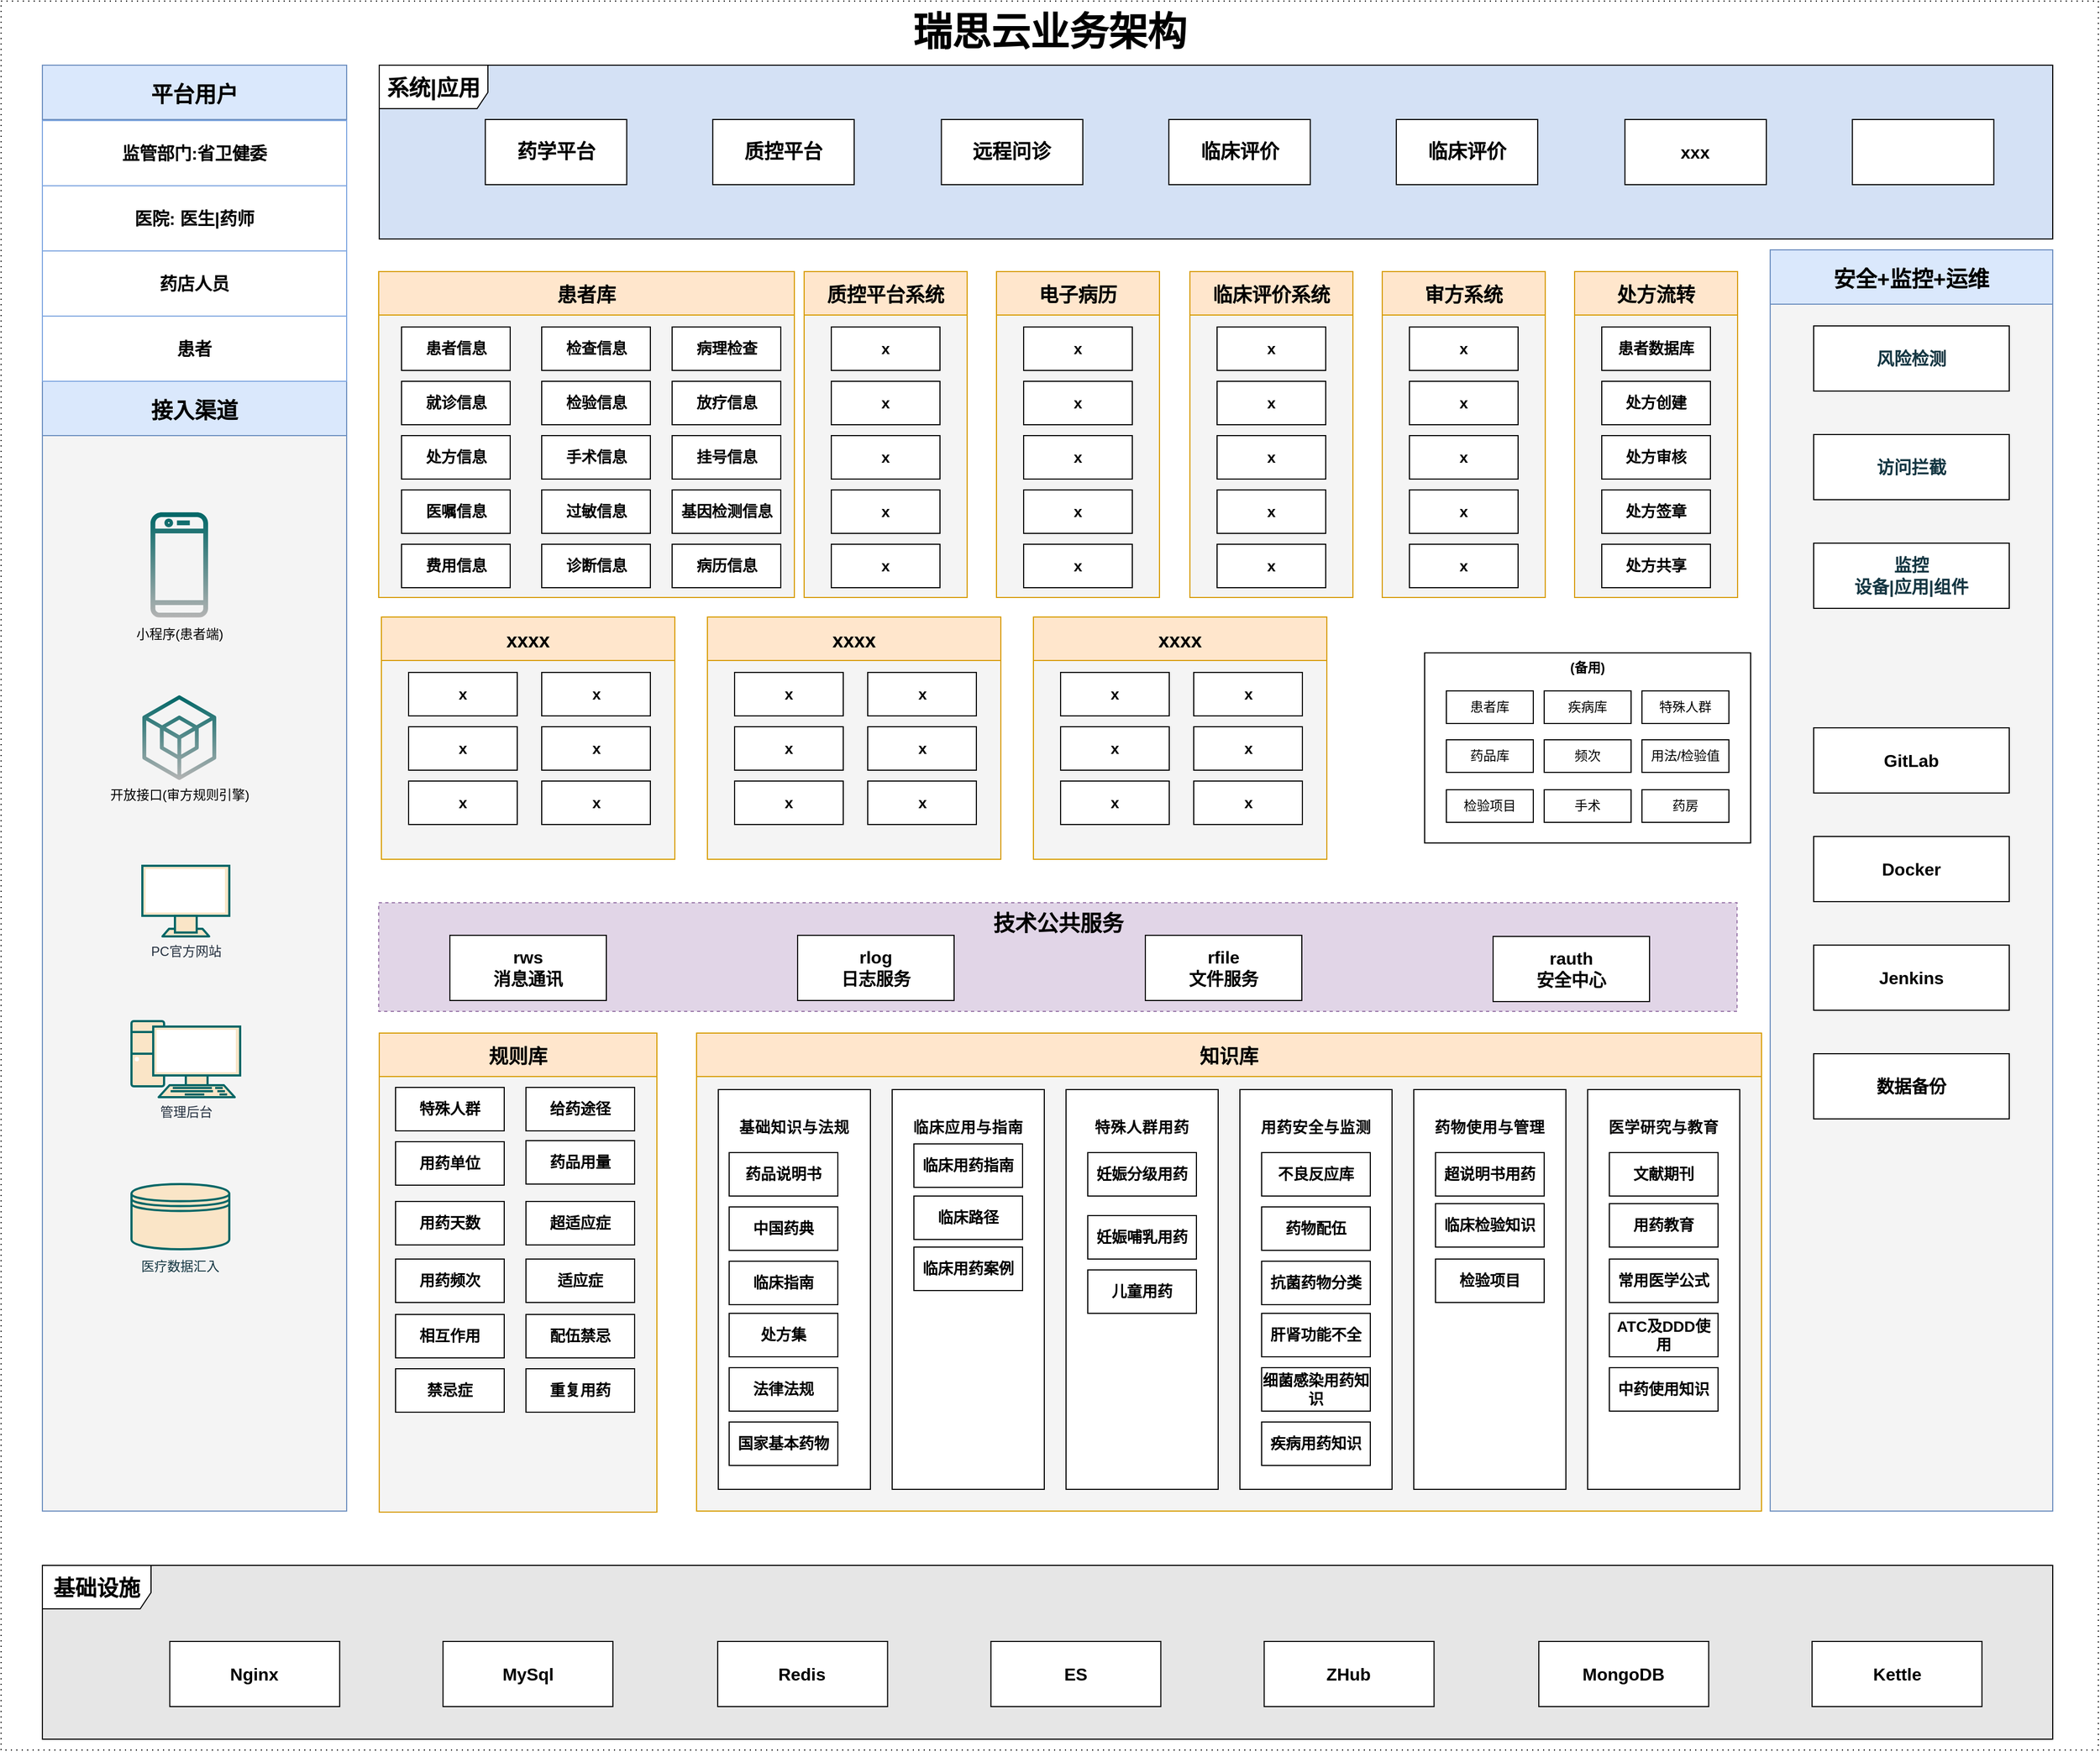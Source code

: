 <mxfile version="24.7.7" pages="2">
  <diagram name="【瑞思云业务架构】" id="gpIHLKLEVWWJSvzPu31k">
    <mxGraphModel dx="287" dy="576" grid="1" gridSize="10" guides="1" tooltips="1" connect="1" arrows="1" fold="1" page="1" pageScale="1" pageWidth="827" pageHeight="1169" math="0" shadow="0">
      <root>
        <mxCell id="0" />
        <mxCell id="1" parent="0" />
        <mxCell id="3K_oNV2d-IeETJ5J5liT-1" value="瑞思云业务架构" style="whiteSpace=wrap;html=1;fontSize=36;verticalAlign=top;dashed=1;dashPattern=1 4;fontStyle=1" parent="1" vertex="1">
          <mxGeometry x="970" y="80" width="1930" height="1610" as="geometry" />
        </mxCell>
        <UserObject label="接入渠道" link="https://baidu.com" id="7oQJ4bdG35kOt4FpmPfC-34">
          <mxCell style="swimlane;fontSize=20;align=center;swimlaneFillColor=#f4f4f4;fillColor=#dae8fc;collapsible=0;startSize=50;strokeColor=#6c8ebf;fontStyle=1;container=0;" parent="1" vertex="1">
            <mxGeometry x="1008" y="430" width="280" height="1040" as="geometry" />
          </mxCell>
        </UserObject>
        <mxCell id="7oQJ4bdG35kOt4FpmPfC-38" value="&lt;span style=&quot;color: rgb(35 , 47 , 62)&quot;&gt;管理后台&lt;/span&gt;" style="verticalAlign=top;verticalLabelPosition=bottom;labelPosition=center;align=center;html=1;outlineConnect=0;fillColor=#FAE5C7;strokeColor=#006666;gradientDirection=north;strokeWidth=2;shape=mxgraph.networks.pc;fontColor=#143642;" parent="7oQJ4bdG35kOt4FpmPfC-34" vertex="1">
          <mxGeometry x="82" y="589" width="100" height="70" as="geometry" />
        </mxCell>
        <mxCell id="7oQJ4bdG35kOt4FpmPfC-37" value="&lt;span style=&quot;color: rgb(35 , 47 , 62)&quot;&gt;PC官方网站&lt;/span&gt;" style="verticalAlign=top;verticalLabelPosition=bottom;labelPosition=center;align=center;html=1;outlineConnect=0;fillColor=#FAE5C7;strokeColor=#006666;gradientDirection=north;strokeWidth=2;shape=mxgraph.networks.monitor;fontColor=#143642;" parent="7oQJ4bdG35kOt4FpmPfC-34" vertex="1">
          <mxGeometry x="92" y="446" width="80" height="65" as="geometry" />
        </mxCell>
        <mxCell id="7oQJ4bdG35kOt4FpmPfC-36" value="开放接口(审方规则引擎)" style="outlineConnect=0;fillColor=#006666;strokeColor=#666666;dashed=0;verticalLabelPosition=bottom;verticalAlign=top;align=center;html=1;fontSize=12;fontStyle=0;aspect=fixed;pointerEvents=1;shape=mxgraph.aws4.external_sdk;labelBackgroundColor=none;gradientColor=#b3b3b3;" parent="7oQJ4bdG35kOt4FpmPfC-34" vertex="1">
          <mxGeometry x="92" y="289" width="68" height="78" as="geometry" />
        </mxCell>
        <mxCell id="7oQJ4bdG35kOt4FpmPfC-35" value="小程序(患者端)" style="outlineConnect=0;strokeColor=#006666;fillColor=#006666;dashed=0;verticalLabelPosition=bottom;verticalAlign=top;align=center;fontSize=12;fontStyle=0;shape=mxgraph.aws4.mobile_client;labelBackgroundColor=none;html=1;gradientColor=#b3b3b3;" parent="7oQJ4bdG35kOt4FpmPfC-34" vertex="1">
          <mxGeometry x="99.5" y="119" width="53" height="100" as="geometry" />
        </mxCell>
        <mxCell id="Utr0kUG83FJn1SRRKso7-3" value="&lt;div&gt;&lt;br&gt;&lt;/div&gt;&lt;div&gt;&lt;br&gt;&lt;/div&gt;&lt;div&gt;&lt;br&gt;&lt;/div&gt;&lt;div&gt;&lt;br&gt;&lt;/div&gt;&lt;div&gt;&lt;br&gt;&lt;/div&gt;&lt;div&gt;&lt;span style=&quot;background-color: initial;&quot;&gt;医疗数据汇入&lt;/span&gt;&lt;br&gt;&lt;/div&gt;" style="shape=datastore;whiteSpace=wrap;html=1;strokeColor=#006666;strokeWidth=2;align=center;verticalAlign=middle;fontFamily=Helvetica;fontSize=12;fontColor=#143642;fillColor=#FAE5C7;gradientDirection=north;" vertex="1" parent="7oQJ4bdG35kOt4FpmPfC-34">
          <mxGeometry x="82" y="739" width="90" height="60" as="geometry" />
        </mxCell>
        <UserObject label="(备用)" id="3K_oNV2d-IeETJ5J5liT-101">
          <mxCell style="whiteSpace=wrap;html=1;fontStyle=1;verticalAlign=top;movable=1;resizable=1;rotatable=1;deletable=1;editable=1;locked=0;connectable=1;container=0;" parent="1" vertex="1">
            <mxGeometry x="2280" y="680" width="300" height="175" as="geometry" />
          </mxCell>
        </UserObject>
        <UserObject label="药品库" id="3K_oNV2d-IeETJ5J5liT-102">
          <mxCell style="whiteSpace=wrap;html=1;movable=1;resizable=1;rotatable=1;deletable=1;editable=1;locked=0;connectable=1;container=0;" parent="1" vertex="1">
            <mxGeometry x="2300" y="760" width="80" height="30" as="geometry" />
          </mxCell>
        </UserObject>
        <UserObject label="频次" id="3K_oNV2d-IeETJ5J5liT-103">
          <mxCell style="whiteSpace=wrap;html=1;movable=1;resizable=1;rotatable=1;deletable=1;editable=1;locked=0;connectable=1;container=0;" parent="1" vertex="1">
            <mxGeometry x="2390" y="760" width="80" height="30" as="geometry" />
          </mxCell>
        </UserObject>
        <UserObject label="用法/检验值" id="3K_oNV2d-IeETJ5J5liT-104">
          <mxCell style="whiteSpace=wrap;html=1;movable=1;resizable=1;rotatable=1;deletable=1;editable=1;locked=0;connectable=1;container=0;" parent="1" vertex="1">
            <mxGeometry x="2480" y="760" width="80" height="30" as="geometry" />
          </mxCell>
        </UserObject>
        <UserObject label="检验项目" id="3K_oNV2d-IeETJ5J5liT-105">
          <mxCell style="whiteSpace=wrap;html=1;movable=1;resizable=1;rotatable=1;deletable=1;editable=1;locked=0;connectable=1;container=0;" parent="1" vertex="1">
            <mxGeometry x="2300" y="806" width="80" height="30" as="geometry" />
          </mxCell>
        </UserObject>
        <UserObject label="手术" id="3K_oNV2d-IeETJ5J5liT-106">
          <mxCell style="whiteSpace=wrap;html=1;movable=1;resizable=1;rotatable=1;deletable=1;editable=1;locked=0;connectable=1;container=0;" parent="1" vertex="1">
            <mxGeometry x="2390" y="806" width="80" height="30" as="geometry" />
          </mxCell>
        </UserObject>
        <UserObject label="药房" id="3K_oNV2d-IeETJ5J5liT-107">
          <mxCell style="whiteSpace=wrap;html=1;movable=1;resizable=1;rotatable=1;deletable=1;editable=1;locked=0;connectable=1;container=0;" parent="1" vertex="1">
            <mxGeometry x="2480" y="806" width="80" height="30" as="geometry" />
          </mxCell>
        </UserObject>
        <UserObject label="患者库" id="3K_oNV2d-IeETJ5J5liT-108">
          <mxCell style="whiteSpace=wrap;html=1;movable=1;resizable=1;rotatable=1;deletable=1;editable=1;locked=0;connectable=1;container=0;" parent="1" vertex="1">
            <mxGeometry x="2300" y="715" width="80" height="30" as="geometry" />
          </mxCell>
        </UserObject>
        <UserObject label="疾病库" id="3K_oNV2d-IeETJ5J5liT-109">
          <mxCell style="whiteSpace=wrap;html=1;movable=1;resizable=1;rotatable=1;deletable=1;editable=1;locked=0;connectable=1;container=0;" parent="1" vertex="1">
            <mxGeometry x="2390" y="715" width="80" height="30" as="geometry" />
          </mxCell>
        </UserObject>
        <UserObject label="特殊人群" id="3K_oNV2d-IeETJ5J5liT-110">
          <mxCell style="whiteSpace=wrap;html=1;movable=1;resizable=1;rotatable=1;deletable=1;editable=1;locked=0;connectable=1;container=0;" parent="1" vertex="1">
            <mxGeometry x="2480" y="715" width="80" height="30" as="geometry" />
          </mxCell>
        </UserObject>
        <mxCell id="7oQJ4bdG35kOt4FpmPfC-3" value="" style="group" parent="1" vertex="1" connectable="0">
          <mxGeometry x="1008" y="1540" width="1850" height="160" as="geometry" />
        </mxCell>
        <mxCell id="3K_oNV2d-IeETJ5J5liT-62" value="&lt;b style=&quot;border-color: var(--border-color); text-align: left;&quot;&gt;&lt;font style=&quot;font-size: 20px;&quot;&gt;基础设施&lt;/font&gt;&lt;/b&gt;" style="shape=umlFrame;whiteSpace=wrap;html=1;pointerEvents=0;swimlaneFillColor=#E6E6E6;width=100;height=40;" parent="7oQJ4bdG35kOt4FpmPfC-3" vertex="1">
          <mxGeometry y="-20" width="1850.0" height="160" as="geometry" />
        </mxCell>
        <mxCell id="3K_oNV2d-IeETJ5J5liT-63" value="&lt;b style=&quot;border-color: var(--border-color); font-size: 16px;&quot;&gt;Nginx&lt;/b&gt;" style="whiteSpace=wrap;html=1;fontSize=16;" parent="7oQJ4bdG35kOt4FpmPfC-3" vertex="1">
          <mxGeometry x="117.254" y="50" width="156.338" height="60" as="geometry" />
        </mxCell>
        <mxCell id="3K_oNV2d-IeETJ5J5liT-64" value="MySql" style="whiteSpace=wrap;html=1;fontStyle=1;fontSize=16;" parent="7oQJ4bdG35kOt4FpmPfC-3" vertex="1">
          <mxGeometry x="368.697" y="50" width="156.338" height="60" as="geometry" />
        </mxCell>
        <mxCell id="3K_oNV2d-IeETJ5J5liT-65" value="&lt;b style=&quot;border-color: var(--border-color); font-size: 16px;&quot;&gt;Redis&lt;/b&gt;" style="whiteSpace=wrap;html=1;fontSize=16;" parent="7oQJ4bdG35kOt4FpmPfC-3" vertex="1">
          <mxGeometry x="621.444" y="50" width="156.338" height="60" as="geometry" />
        </mxCell>
        <mxCell id="3K_oNV2d-IeETJ5J5liT-66" value="ES" style="whiteSpace=wrap;html=1;fontStyle=1;fontSize=16;" parent="7oQJ4bdG35kOt4FpmPfC-3" vertex="1">
          <mxGeometry x="872.887" y="50" width="156.338" height="60" as="geometry" />
        </mxCell>
        <mxCell id="3K_oNV2d-IeETJ5J5liT-67" value="&lt;b style=&quot;border-color: var(--border-color); font-size: 16px;&quot;&gt;ZHub&lt;/b&gt;" style="whiteSpace=wrap;html=1;fontSize=16;" parent="7oQJ4bdG35kOt4FpmPfC-3" vertex="1">
          <mxGeometry x="1124.331" y="50" width="156.338" height="60" as="geometry" />
        </mxCell>
        <mxCell id="3K_oNV2d-IeETJ5J5liT-68" value="MongoDB" style="whiteSpace=wrap;html=1;fontStyle=1;fontSize=16;" parent="7oQJ4bdG35kOt4FpmPfC-3" vertex="1">
          <mxGeometry x="1377.077" y="50" width="156.338" height="60" as="geometry" />
        </mxCell>
        <mxCell id="3K_oNV2d-IeETJ5J5liT-69" value="Kettle" style="whiteSpace=wrap;html=1;fontStyle=1;fontSize=16;" parent="7oQJ4bdG35kOt4FpmPfC-3" vertex="1">
          <mxGeometry x="1628.521" y="50" width="156.338" height="60" as="geometry" />
        </mxCell>
        <mxCell id="7oQJ4bdG35kOt4FpmPfC-23" value="" style="group" parent="1" vertex="1" connectable="0">
          <mxGeometry x="1318" y="139" width="1540" height="160" as="geometry" />
        </mxCell>
        <mxCell id="7oQJ4bdG35kOt4FpmPfC-24" value="&lt;div style=&quot;text-align: left;&quot;&gt;&lt;b style=&quot;&quot;&gt;&lt;font style=&quot;font-size: 20px;&quot;&gt;系统|应用&lt;/font&gt;&lt;/b&gt;&lt;/div&gt;" style="shape=umlFrame;whiteSpace=wrap;html=1;pointerEvents=0;swimlaneFillColor=#D4E1F5;width=100;height=40;" parent="7oQJ4bdG35kOt4FpmPfC-23" vertex="1">
          <mxGeometry width="1540" height="160" as="geometry" />
        </mxCell>
        <mxCell id="7oQJ4bdG35kOt4FpmPfC-25" value="&lt;span style=&quot;font-size: 18px;&quot;&gt;药学平台&lt;/span&gt;" style="whiteSpace=wrap;html=1;fontSize=18;fontStyle=1" parent="7oQJ4bdG35kOt4FpmPfC-23" vertex="1">
          <mxGeometry x="97.606" y="50" width="130.141" height="60" as="geometry" />
        </mxCell>
        <mxCell id="7oQJ4bdG35kOt4FpmPfC-26" value="&lt;span style=&quot;font-size: 18px;&quot;&gt;质控平台&lt;/span&gt;" style="whiteSpace=wrap;html=1;fontStyle=1;fontSize=18;" parent="7oQJ4bdG35kOt4FpmPfC-23" vertex="1">
          <mxGeometry x="306.915" y="50" width="130.141" height="60" as="geometry" />
        </mxCell>
        <mxCell id="7oQJ4bdG35kOt4FpmPfC-27" value="&lt;span style=&quot;font-size: 18px;&quot;&gt;远程问诊&lt;/span&gt;" style="whiteSpace=wrap;html=1;fontSize=18;fontStyle=1" parent="7oQJ4bdG35kOt4FpmPfC-23" vertex="1">
          <mxGeometry x="517.31" y="50" width="130.141" height="60" as="geometry" />
        </mxCell>
        <mxCell id="7oQJ4bdG35kOt4FpmPfC-28" value="&lt;span style=&quot;font-size: 18px;&quot;&gt;临床评价&lt;/span&gt;" style="whiteSpace=wrap;html=1;fontStyle=1;fontSize=18;" parent="7oQJ4bdG35kOt4FpmPfC-23" vertex="1">
          <mxGeometry x="726.62" y="50" width="130.141" height="60" as="geometry" />
        </mxCell>
        <mxCell id="7oQJ4bdG35kOt4FpmPfC-29" value="&lt;span style=&quot;font-size: 18px;&quot;&gt;临床评价&lt;/span&gt;" style="whiteSpace=wrap;html=1;fontSize=18;fontStyle=1" parent="7oQJ4bdG35kOt4FpmPfC-23" vertex="1">
          <mxGeometry x="935.93" y="50" width="130.141" height="60" as="geometry" />
        </mxCell>
        <mxCell id="7oQJ4bdG35kOt4FpmPfC-30" value="xxx" style="whiteSpace=wrap;html=1;fontStyle=1;fontSize=16;" parent="7oQJ4bdG35kOt4FpmPfC-23" vertex="1">
          <mxGeometry x="1146.324" y="50" width="130.141" height="60" as="geometry" />
        </mxCell>
        <mxCell id="7oQJ4bdG35kOt4FpmPfC-31" value="" style="whiteSpace=wrap;html=1;fontStyle=1;fontSize=16;" parent="7oQJ4bdG35kOt4FpmPfC-23" vertex="1">
          <mxGeometry x="1355.634" y="50" width="130.141" height="60" as="geometry" />
        </mxCell>
        <mxCell id="7oQJ4bdG35kOt4FpmPfC-44" value="" style="group" parent="1" vertex="1" connectable="0">
          <mxGeometry x="1008" y="139" width="280" height="291" as="geometry" />
        </mxCell>
        <UserObject label="平台用户" link="https://baidu.com" id="7oQJ4bdG35kOt4FpmPfC-39">
          <mxCell style="swimlane;fontSize=20;align=center;swimlaneFillColor=#f4f4f4;fillColor=#dae8fc;collapsible=0;startSize=50;strokeColor=#6c8ebf;fontStyle=1" parent="7oQJ4bdG35kOt4FpmPfC-44" vertex="1">
            <mxGeometry width="280" height="291" as="geometry" />
          </mxCell>
        </UserObject>
        <mxCell id="7oQJ4bdG35kOt4FpmPfC-5" value="医院: 医生|药师" style="whiteSpace=wrap;html=1;fontStyle=1;fontSize=16;strokeColor=#7EA6E0;" parent="7oQJ4bdG35kOt4FpmPfC-44" vertex="1">
          <mxGeometry y="111" width="280" height="60" as="geometry" />
        </mxCell>
        <mxCell id="7oQJ4bdG35kOt4FpmPfC-6" value="药店人员" style="whiteSpace=wrap;html=1;fontStyle=1;fontSize=16;strokeColor=#7EA6E0;" parent="7oQJ4bdG35kOt4FpmPfC-44" vertex="1">
          <mxGeometry y="171" width="280" height="60" as="geometry" />
        </mxCell>
        <mxCell id="7oQJ4bdG35kOt4FpmPfC-7" value="患者" style="whiteSpace=wrap;html=1;fontStyle=1;fontSize=16;strokeColor=#7EA6E0;" parent="7oQJ4bdG35kOt4FpmPfC-44" vertex="1">
          <mxGeometry y="231" width="280" height="60" as="geometry" />
        </mxCell>
        <mxCell id="7oQJ4bdG35kOt4FpmPfC-8" value="监管部门:省卫健委" style="whiteSpace=wrap;html=1;fontStyle=1;fontSize=16;strokeColor=#7EA6E0;" parent="7oQJ4bdG35kOt4FpmPfC-44" vertex="1">
          <mxGeometry y="51" width="280" height="60" as="geometry" />
        </mxCell>
        <UserObject label="患者库" id="-22HzztCrq7GmQZzHRGp-7">
          <mxCell style="swimlane;fontSize=18;align=center;swimlaneFillColor=#f4f4f4;fillColor=#ffe6cc;collapsible=0;startSize=40;strokeColor=#d79b00;fontStyle=1;container=0;" parent="1" vertex="1">
            <mxGeometry x="1317.5" y="329" width="382.5" height="300" as="geometry" />
          </mxCell>
        </UserObject>
        <mxCell id="3K_oNV2d-IeETJ5J5liT-127" value="患者信息" style="whiteSpace=wrap;html=1;fontSize=14;fontStyle=1;container=0;" parent="1" vertex="1">
          <mxGeometry x="1338.5" y="380" width="100" height="40" as="geometry" />
        </mxCell>
        <mxCell id="3K_oNV2d-IeETJ5J5liT-132" value="检查信息" style="whiteSpace=wrap;html=1;fontSize=14;fontStyle=1;container=0;" parent="1" vertex="1">
          <mxGeometry x="1467.5" y="380" width="100" height="40" as="geometry" />
        </mxCell>
        <mxCell id="3K_oNV2d-IeETJ5J5liT-137" value="病理检查" style="whiteSpace=wrap;html=1;fontSize=14;fontStyle=1;container=0;" parent="1" vertex="1">
          <mxGeometry x="1587.5" y="380" width="100" height="40" as="geometry" />
        </mxCell>
        <mxCell id="3K_oNV2d-IeETJ5J5liT-128" value="就诊信息" style="whiteSpace=wrap;html=1;fontSize=14;fontStyle=1;container=0;" parent="1" vertex="1">
          <mxGeometry x="1338.5" y="430" width="100" height="40" as="geometry" />
        </mxCell>
        <mxCell id="3K_oNV2d-IeETJ5J5liT-133" value="检验信息" style="whiteSpace=wrap;html=1;fontSize=14;fontStyle=1;container=0;" parent="1" vertex="1">
          <mxGeometry x="1467.5" y="430" width="100" height="40" as="geometry" />
        </mxCell>
        <mxCell id="3K_oNV2d-IeETJ5J5liT-138" value="放疗信息" style="whiteSpace=wrap;html=1;fontSize=14;fontStyle=1;container=0;" parent="1" vertex="1">
          <mxGeometry x="1587.5" y="430" width="100" height="40" as="geometry" />
        </mxCell>
        <mxCell id="3K_oNV2d-IeETJ5J5liT-130" value="处方信息" style="whiteSpace=wrap;html=1;fontSize=14;fontStyle=1;container=0;" parent="1" vertex="1">
          <mxGeometry x="1338.5" y="480" width="100" height="40" as="geometry" />
        </mxCell>
        <mxCell id="3K_oNV2d-IeETJ5J5liT-135" value="手术信息" style="whiteSpace=wrap;html=1;fontSize=14;fontStyle=1;container=0;" parent="1" vertex="1">
          <mxGeometry x="1467.5" y="480" width="100" height="40" as="geometry" />
        </mxCell>
        <mxCell id="3K_oNV2d-IeETJ5J5liT-140" value="挂号信息" style="whiteSpace=wrap;html=1;fontSize=14;fontStyle=1;container=0;" parent="1" vertex="1">
          <mxGeometry x="1587.5" y="480" width="100" height="40" as="geometry" />
        </mxCell>
        <mxCell id="3K_oNV2d-IeETJ5J5liT-129" value="医嘱信息" style="whiteSpace=wrap;html=1;fontSize=14;fontStyle=1;container=0;" parent="1" vertex="1">
          <mxGeometry x="1338.5" y="530" width="100" height="40" as="geometry" />
        </mxCell>
        <mxCell id="3K_oNV2d-IeETJ5J5liT-134" value="过敏信息" style="whiteSpace=wrap;html=1;fontSize=14;fontStyle=1;container=0;" parent="1" vertex="1">
          <mxGeometry x="1467.5" y="530" width="100" height="40" as="geometry" />
        </mxCell>
        <mxCell id="3K_oNV2d-IeETJ5J5liT-139" value="基因检测信息" style="whiteSpace=wrap;html=1;fontSize=14;fontStyle=1;container=0;" parent="1" vertex="1">
          <mxGeometry x="1587.5" y="530" width="100" height="40" as="geometry" />
        </mxCell>
        <mxCell id="3K_oNV2d-IeETJ5J5liT-141" value="病历信息" style="whiteSpace=wrap;html=1;fontSize=14;fontStyle=1;container=0;" parent="1" vertex="1">
          <mxGeometry x="1587.5" y="580" width="100" height="40" as="geometry" />
        </mxCell>
        <mxCell id="3K_oNV2d-IeETJ5J5liT-136" value="诊断信息" style="whiteSpace=wrap;html=1;fontSize=14;fontStyle=1;container=0;" parent="1" vertex="1">
          <mxGeometry x="1467.5" y="580" width="100" height="40" as="geometry" />
        </mxCell>
        <mxCell id="3K_oNV2d-IeETJ5J5liT-131" value="费用信息" style="whiteSpace=wrap;html=1;fontSize=14;fontStyle=1;container=0;" parent="1" vertex="1">
          <mxGeometry x="1338.5" y="580" width="100" height="40" as="geometry" />
        </mxCell>
        <mxCell id="-22HzztCrq7GmQZzHRGp-19" value="" style="group" parent="1" vertex="1" connectable="0">
          <mxGeometry x="1709.0" y="329" width="150" height="300" as="geometry" />
        </mxCell>
        <UserObject label="质控平台系统" id="-22HzztCrq7GmQZzHRGp-13">
          <mxCell style="swimlane;fontSize=18;align=center;swimlaneFillColor=#f4f4f4;fillColor=#ffe6cc;collapsible=0;startSize=40;strokeColor=#d79b00;fontStyle=1;container=0;" parent="-22HzztCrq7GmQZzHRGp-19" vertex="1">
            <mxGeometry width="150" height="300" as="geometry" />
          </mxCell>
        </UserObject>
        <mxCell id="-22HzztCrq7GmQZzHRGp-14" value="x" style="whiteSpace=wrap;html=1;fontSize=14;fontStyle=1;container=0;" parent="-22HzztCrq7GmQZzHRGp-19" vertex="1">
          <mxGeometry x="25" y="51" width="100" height="40" as="geometry" />
        </mxCell>
        <mxCell id="-22HzztCrq7GmQZzHRGp-15" value="x" style="whiteSpace=wrap;html=1;fontSize=14;fontStyle=1;container=0;" parent="-22HzztCrq7GmQZzHRGp-19" vertex="1">
          <mxGeometry x="25" y="101" width="100" height="40" as="geometry" />
        </mxCell>
        <mxCell id="-22HzztCrq7GmQZzHRGp-16" value="x" style="whiteSpace=wrap;html=1;fontSize=14;fontStyle=1;container=0;" parent="-22HzztCrq7GmQZzHRGp-19" vertex="1">
          <mxGeometry x="25" y="201" width="100" height="40" as="geometry" />
        </mxCell>
        <mxCell id="-22HzztCrq7GmQZzHRGp-17" value="x" style="whiteSpace=wrap;html=1;fontSize=14;fontStyle=1;container=0;" parent="-22HzztCrq7GmQZzHRGp-19" vertex="1">
          <mxGeometry x="25" y="151" width="100" height="40" as="geometry" />
        </mxCell>
        <mxCell id="-22HzztCrq7GmQZzHRGp-18" value="x" style="whiteSpace=wrap;html=1;fontSize=14;fontStyle=1;container=0;" parent="-22HzztCrq7GmQZzHRGp-19" vertex="1">
          <mxGeometry x="25" y="251" width="100" height="40" as="geometry" />
        </mxCell>
        <mxCell id="-22HzztCrq7GmQZzHRGp-20" value="" style="group" parent="1" vertex="1" connectable="0">
          <mxGeometry x="1886" y="329" width="150" height="300" as="geometry" />
        </mxCell>
        <UserObject label="电子病历" id="-22HzztCrq7GmQZzHRGp-21">
          <mxCell style="swimlane;fontSize=18;align=center;swimlaneFillColor=#f4f4f4;fillColor=#ffe6cc;collapsible=0;startSize=40;strokeColor=#d79b00;fontStyle=1;container=0;" parent="-22HzztCrq7GmQZzHRGp-20" vertex="1">
            <mxGeometry width="150" height="300" as="geometry" />
          </mxCell>
        </UserObject>
        <mxCell id="-22HzztCrq7GmQZzHRGp-22" value="x" style="whiteSpace=wrap;html=1;fontSize=14;fontStyle=1;container=0;" parent="-22HzztCrq7GmQZzHRGp-20" vertex="1">
          <mxGeometry x="25" y="51" width="100" height="40" as="geometry" />
        </mxCell>
        <mxCell id="-22HzztCrq7GmQZzHRGp-23" value="x" style="whiteSpace=wrap;html=1;fontSize=14;fontStyle=1;container=0;" parent="-22HzztCrq7GmQZzHRGp-20" vertex="1">
          <mxGeometry x="25" y="101" width="100" height="40" as="geometry" />
        </mxCell>
        <mxCell id="-22HzztCrq7GmQZzHRGp-24" value="x" style="whiteSpace=wrap;html=1;fontSize=14;fontStyle=1;container=0;" parent="-22HzztCrq7GmQZzHRGp-20" vertex="1">
          <mxGeometry x="25" y="201" width="100" height="40" as="geometry" />
        </mxCell>
        <mxCell id="-22HzztCrq7GmQZzHRGp-25" value="x" style="whiteSpace=wrap;html=1;fontSize=14;fontStyle=1;container=0;" parent="-22HzztCrq7GmQZzHRGp-20" vertex="1">
          <mxGeometry x="25" y="151" width="100" height="40" as="geometry" />
        </mxCell>
        <mxCell id="-22HzztCrq7GmQZzHRGp-26" value="x" style="whiteSpace=wrap;html=1;fontSize=14;fontStyle=1;container=0;" parent="-22HzztCrq7GmQZzHRGp-20" vertex="1">
          <mxGeometry x="25" y="251" width="100" height="40" as="geometry" />
        </mxCell>
        <mxCell id="-22HzztCrq7GmQZzHRGp-27" value="" style="group" parent="1" vertex="1" connectable="0">
          <mxGeometry x="2064" y="329" width="150" height="300" as="geometry" />
        </mxCell>
        <UserObject label="临床评价系统" id="-22HzztCrq7GmQZzHRGp-28">
          <mxCell style="swimlane;fontSize=18;align=center;swimlaneFillColor=#f4f4f4;fillColor=#ffe6cc;collapsible=0;startSize=40;strokeColor=#d79b00;fontStyle=1;container=0;" parent="-22HzztCrq7GmQZzHRGp-27" vertex="1">
            <mxGeometry width="150" height="300" as="geometry" />
          </mxCell>
        </UserObject>
        <mxCell id="-22HzztCrq7GmQZzHRGp-29" value="x" style="whiteSpace=wrap;html=1;fontSize=14;fontStyle=1;container=0;" parent="-22HzztCrq7GmQZzHRGp-27" vertex="1">
          <mxGeometry x="25" y="51" width="100" height="40" as="geometry" />
        </mxCell>
        <mxCell id="-22HzztCrq7GmQZzHRGp-30" value="x" style="whiteSpace=wrap;html=1;fontSize=14;fontStyle=1;container=0;" parent="-22HzztCrq7GmQZzHRGp-27" vertex="1">
          <mxGeometry x="25" y="101" width="100" height="40" as="geometry" />
        </mxCell>
        <mxCell id="-22HzztCrq7GmQZzHRGp-31" value="x" style="whiteSpace=wrap;html=1;fontSize=14;fontStyle=1;container=0;" parent="-22HzztCrq7GmQZzHRGp-27" vertex="1">
          <mxGeometry x="25" y="201" width="100" height="40" as="geometry" />
        </mxCell>
        <mxCell id="-22HzztCrq7GmQZzHRGp-32" value="x" style="whiteSpace=wrap;html=1;fontSize=14;fontStyle=1;container=0;" parent="-22HzztCrq7GmQZzHRGp-27" vertex="1">
          <mxGeometry x="25" y="151" width="100" height="40" as="geometry" />
        </mxCell>
        <mxCell id="-22HzztCrq7GmQZzHRGp-33" value="x" style="whiteSpace=wrap;html=1;fontSize=14;fontStyle=1;container=0;" parent="-22HzztCrq7GmQZzHRGp-27" vertex="1">
          <mxGeometry x="25" y="251" width="100" height="40" as="geometry" />
        </mxCell>
        <mxCell id="-22HzztCrq7GmQZzHRGp-43" value="" style="group" parent="1" vertex="1" connectable="0">
          <mxGeometry x="2418.0" y="329" width="150" height="300" as="geometry" />
        </mxCell>
        <UserObject label="处方流转" id="-22HzztCrq7GmQZzHRGp-44">
          <mxCell style="swimlane;fontSize=18;align=center;swimlaneFillColor=#f4f4f4;fillColor=#ffe6cc;collapsible=0;startSize=40;strokeColor=#d79b00;fontStyle=1;container=0;" parent="-22HzztCrq7GmQZzHRGp-43" vertex="1">
            <mxGeometry width="150" height="300" as="geometry" />
          </mxCell>
        </UserObject>
        <mxCell id="-22HzztCrq7GmQZzHRGp-45" value="患者数据库" style="whiteSpace=wrap;html=1;fontSize=14;fontStyle=1;container=0;" parent="-22HzztCrq7GmQZzHRGp-43" vertex="1">
          <mxGeometry x="25" y="51" width="100" height="40" as="geometry" />
        </mxCell>
        <mxCell id="-22HzztCrq7GmQZzHRGp-46" value="处方创建" style="whiteSpace=wrap;html=1;fontSize=14;fontStyle=1;container=0;" parent="-22HzztCrq7GmQZzHRGp-43" vertex="1">
          <mxGeometry x="25" y="101" width="100" height="40" as="geometry" />
        </mxCell>
        <mxCell id="-22HzztCrq7GmQZzHRGp-47" value="处方签章" style="whiteSpace=wrap;html=1;fontSize=14;fontStyle=1;container=0;" parent="-22HzztCrq7GmQZzHRGp-43" vertex="1">
          <mxGeometry x="25" y="201" width="100" height="40" as="geometry" />
        </mxCell>
        <mxCell id="-22HzztCrq7GmQZzHRGp-48" value="处方审核" style="whiteSpace=wrap;html=1;fontSize=14;fontStyle=1;container=0;" parent="-22HzztCrq7GmQZzHRGp-43" vertex="1">
          <mxGeometry x="25" y="151" width="100" height="40" as="geometry" />
        </mxCell>
        <mxCell id="-22HzztCrq7GmQZzHRGp-49" value="处方共享" style="whiteSpace=wrap;html=1;fontSize=14;fontStyle=1;container=0;" parent="-22HzztCrq7GmQZzHRGp-43" vertex="1">
          <mxGeometry x="25" y="251" width="100" height="40" as="geometry" />
        </mxCell>
        <mxCell id="-22HzztCrq7GmQZzHRGp-51" value="" style="group" parent="1" vertex="1" connectable="0">
          <mxGeometry x="2241" y="329" width="150" height="300" as="geometry" />
        </mxCell>
        <UserObject label="审方系统" id="-22HzztCrq7GmQZzHRGp-52">
          <mxCell style="swimlane;fontSize=18;align=center;swimlaneFillColor=#f4f4f4;fillColor=#ffe6cc;collapsible=0;startSize=40;strokeColor=#d79b00;fontStyle=1;container=0;" parent="-22HzztCrq7GmQZzHRGp-51" vertex="1">
            <mxGeometry width="150" height="300" as="geometry" />
          </mxCell>
        </UserObject>
        <mxCell id="-22HzztCrq7GmQZzHRGp-53" value="x" style="whiteSpace=wrap;html=1;fontSize=14;fontStyle=1;container=0;" parent="-22HzztCrq7GmQZzHRGp-51" vertex="1">
          <mxGeometry x="25" y="51" width="100" height="40" as="geometry" />
        </mxCell>
        <mxCell id="-22HzztCrq7GmQZzHRGp-54" value="x" style="whiteSpace=wrap;html=1;fontSize=14;fontStyle=1;container=0;" parent="-22HzztCrq7GmQZzHRGp-51" vertex="1">
          <mxGeometry x="25" y="101" width="100" height="40" as="geometry" />
        </mxCell>
        <mxCell id="-22HzztCrq7GmQZzHRGp-55" value="x" style="whiteSpace=wrap;html=1;fontSize=14;fontStyle=1;container=0;" parent="-22HzztCrq7GmQZzHRGp-51" vertex="1">
          <mxGeometry x="25" y="201" width="100" height="40" as="geometry" />
        </mxCell>
        <mxCell id="-22HzztCrq7GmQZzHRGp-56" value="x" style="whiteSpace=wrap;html=1;fontSize=14;fontStyle=1;container=0;" parent="-22HzztCrq7GmQZzHRGp-51" vertex="1">
          <mxGeometry x="25" y="151" width="100" height="40" as="geometry" />
        </mxCell>
        <mxCell id="-22HzztCrq7GmQZzHRGp-57" value="x" style="whiteSpace=wrap;html=1;fontSize=14;fontStyle=1;container=0;" parent="-22HzztCrq7GmQZzHRGp-51" vertex="1">
          <mxGeometry x="25" y="251" width="100" height="40" as="geometry" />
        </mxCell>
        <mxCell id="-22HzztCrq7GmQZzHRGp-73" value="" style="group" parent="1" vertex="1" connectable="0">
          <mxGeometry x="1610" y="1030" width="980" height="440" as="geometry" />
        </mxCell>
        <UserObject label="知识库" id="-22HzztCrq7GmQZzHRGp-72">
          <mxCell style="swimlane;fontSize=18;align=center;swimlaneFillColor=#f4f4f4;fillColor=#ffe6cc;collapsible=0;startSize=40;strokeColor=#d79b00;fontStyle=1;container=0;" parent="-22HzztCrq7GmQZzHRGp-73" vertex="1">
            <mxGeometry width="980" height="440" as="geometry" />
          </mxCell>
        </UserObject>
        <mxCell id="3K_oNV2d-IeETJ5J5liT-13" value="&lt;h3 style=&quot;box-sizing: inherit; color: rgb(6, 6, 7); margin-bottom: 0px; font-size: 14px; line-height: 24px; margin-top: 1.14em; font-family: -apple-system, blinkmacsystemfont, &amp;quot;Helvetica Neue&amp;quot;, helvetica, &amp;quot;segoe ui&amp;quot;, arial, roboto, &amp;quot;PingFang SC&amp;quot;, miui, &amp;quot;Hiragino Sans GB&amp;quot;, &amp;quot;Microsoft Yahei&amp;quot;, sans-serif; letter-spacing: 0.5px; text-align: start; background-color: rgb(255, 255, 255);&quot;&gt;药物使用与管理&lt;/h3&gt;" style="whiteSpace=wrap;html=1;verticalAlign=top;container=0;" parent="-22HzztCrq7GmQZzHRGp-73" vertex="1">
          <mxGeometry x="660" y="52" width="140" height="368" as="geometry" />
        </mxCell>
        <mxCell id="3K_oNV2d-IeETJ5J5liT-14" value="&lt;h3 style=&quot;box-sizing: inherit; color: rgb(6, 6, 7); margin-bottom: 0px; font-size: 14px; line-height: 24px; margin-top: 1.14em; font-family: -apple-system, blinkmacsystemfont, &amp;quot;Helvetica Neue&amp;quot;, helvetica, &amp;quot;segoe ui&amp;quot;, arial, roboto, &amp;quot;PingFang SC&amp;quot;, miui, &amp;quot;Hiragino Sans GB&amp;quot;, &amp;quot;Microsoft Yahei&amp;quot;, sans-serif; letter-spacing: 0.5px; text-align: start; background-color: rgb(255, 255, 255);&quot;&gt;医学研究与教育&lt;/h3&gt;" style="whiteSpace=wrap;html=1;verticalAlign=top;container=0;" parent="-22HzztCrq7GmQZzHRGp-73" vertex="1">
          <mxGeometry x="820" y="52" width="140" height="368" as="geometry" />
        </mxCell>
        <mxCell id="3K_oNV2d-IeETJ5J5liT-15" value="&lt;h3 style=&quot;box-sizing: inherit; color: rgb(6, 6, 7); margin-bottom: 0px; font-size: 14px; line-height: 24px; margin-top: 1.14em; font-family: -apple-system, blinkmacsystemfont, &amp;quot;Helvetica Neue&amp;quot;, helvetica, &amp;quot;segoe ui&amp;quot;, arial, roboto, &amp;quot;PingFang SC&amp;quot;, miui, &amp;quot;Hiragino Sans GB&amp;quot;, &amp;quot;Microsoft Yahei&amp;quot;, sans-serif; letter-spacing: 0.5px; text-align: start; background-color: rgb(255, 255, 255);&quot;&gt;用药安全与监测&lt;/h3&gt;" style="whiteSpace=wrap;html=1;verticalAlign=top;container=0;" parent="-22HzztCrq7GmQZzHRGp-73" vertex="1">
          <mxGeometry x="500" y="52" width="140" height="368" as="geometry" />
        </mxCell>
        <mxCell id="3K_oNV2d-IeETJ5J5liT-16" value="&lt;h3 style=&quot;box-sizing: inherit; color: rgb(6, 6, 7); margin-bottom: 0px; font-size: 14px; line-height: 24px; margin-top: 1.14em; font-family: -apple-system, blinkmacsystemfont, &amp;quot;Helvetica Neue&amp;quot;, helvetica, &amp;quot;segoe ui&amp;quot;, arial, roboto, &amp;quot;PingFang SC&amp;quot;, miui, &amp;quot;Hiragino Sans GB&amp;quot;, &amp;quot;Microsoft Yahei&amp;quot;, sans-serif; letter-spacing: 0.5px; text-align: start; background-color: rgb(255, 255, 255);&quot;&gt;特殊人群用药&lt;/h3&gt;" style="whiteSpace=wrap;html=1;verticalAlign=top;container=0;" parent="-22HzztCrq7GmQZzHRGp-73" vertex="1">
          <mxGeometry x="340" y="52" width="140" height="368" as="geometry" />
        </mxCell>
        <mxCell id="3K_oNV2d-IeETJ5J5liT-17" value="&lt;h3 style=&quot;box-sizing: inherit; color: rgb(6, 6, 7); margin-bottom: 0px; font-size: 14px; line-height: 24px; margin-top: 1.14em; font-family: -apple-system, blinkmacsystemfont, &amp;quot;Helvetica Neue&amp;quot;, helvetica, &amp;quot;segoe ui&amp;quot;, arial, roboto, &amp;quot;PingFang SC&amp;quot;, miui, &amp;quot;Hiragino Sans GB&amp;quot;, &amp;quot;Microsoft Yahei&amp;quot;, sans-serif; letter-spacing: 0.5px; text-align: start; background-color: rgb(255, 255, 255);&quot;&gt;临床应用与指南&lt;/h3&gt;" style="whiteSpace=wrap;html=1;verticalAlign=top;container=0;" parent="-22HzztCrq7GmQZzHRGp-73" vertex="1">
          <mxGeometry x="180" y="52" width="140" height="368" as="geometry" />
        </mxCell>
        <mxCell id="3K_oNV2d-IeETJ5J5liT-18" value="&lt;h3 style=&quot;box-sizing: inherit; color: rgb(6, 6, 7); margin-bottom: 0px; font-size: 14px; line-height: 24px; margin-top: 1.14em; font-family: -apple-system, blinkmacsystemfont, &amp;quot;Helvetica Neue&amp;quot;, helvetica, &amp;quot;segoe ui&amp;quot;, arial, roboto, &amp;quot;PingFang SC&amp;quot;, miui, &amp;quot;Hiragino Sans GB&amp;quot;, &amp;quot;Microsoft Yahei&amp;quot;, sans-serif; letter-spacing: 0.5px; text-align: start; background-color: rgb(255, 255, 255);&quot;&gt;基础知识与法规&lt;/h3&gt;" style="whiteSpace=wrap;html=1;verticalAlign=top;container=0;" parent="-22HzztCrq7GmQZzHRGp-73" vertex="1">
          <mxGeometry x="20" y="52" width="140" height="368" as="geometry" />
        </mxCell>
        <mxCell id="3K_oNV2d-IeETJ5J5liT-19" value="药品说明书" style="whiteSpace=wrap;html=1;fontStyle=1;fontSize=14;container=0;" parent="-22HzztCrq7GmQZzHRGp-73" vertex="1">
          <mxGeometry x="30" y="110" width="100" height="40" as="geometry" />
        </mxCell>
        <mxCell id="3K_oNV2d-IeETJ5J5liT-20" value="临床用药指南" style="whiteSpace=wrap;html=1;fontStyle=1;fontSize=14;container=0;" parent="-22HzztCrq7GmQZzHRGp-73" vertex="1">
          <mxGeometry x="200" y="102" width="100" height="40" as="geometry" />
        </mxCell>
        <mxCell id="3K_oNV2d-IeETJ5J5liT-21" value="&lt;div data-docx-has-block-data=&quot;false&quot; data-page-id=&quot;U75hdgrPCo3RmMxpjT1cg51FnG2&quot; style=&quot;font-size: 14px;&quot;&gt;&lt;div class=&quot;old-record-id-FYGXdTRgKoE5KMxUbOHcS2Pdn7e&quot; style=&quot;font-size: 14px;&quot;&gt;&lt;strong style=&quot;font-size: 14px;&quot;&gt;法律法规&lt;/strong&gt;&lt;/div&gt;&lt;/div&gt;" style="whiteSpace=wrap;html=1;fontStyle=1;fontSize=14;container=0;" parent="-22HzztCrq7GmQZzHRGp-73" vertex="1">
          <mxGeometry x="30" y="308" width="100" height="40" as="geometry" />
        </mxCell>
        <mxCell id="3K_oNV2d-IeETJ5J5liT-22" value="&lt;div data-docx-has-block-data=&quot;false&quot; data-page-id=&quot;U75hdgrPCo3RmMxpjT1cg51FnG2&quot; style=&quot;font-size: 14px;&quot;&gt;&lt;div class=&quot;old-record-id-CLDddbItjoVo6kxUgAkcXU8XnOe&quot; style=&quot;font-size: 14px;&quot;&gt;&lt;strong style=&quot;font-size: 14px;&quot;&gt;常用医学公式&lt;/strong&gt;&lt;/div&gt;&lt;/div&gt;" style="whiteSpace=wrap;html=1;fontStyle=1;fontSize=14;container=0;" parent="-22HzztCrq7GmQZzHRGp-73" vertex="1">
          <mxGeometry x="840" y="208" width="100" height="40" as="geometry" />
        </mxCell>
        <mxCell id="3K_oNV2d-IeETJ5J5liT-23" value="临床检验知识" style="whiteSpace=wrap;html=1;fontStyle=1;fontSize=14;container=0;" parent="-22HzztCrq7GmQZzHRGp-73" vertex="1">
          <mxGeometry x="680" y="157" width="100" height="40" as="geometry" />
        </mxCell>
        <mxCell id="3K_oNV2d-IeETJ5J5liT-24" value="&lt;div data-docx-has-block-data=&quot;false&quot; data-page-id=&quot;U75hdgrPCo3RmMxpjT1cg51FnG2&quot; style=&quot;font-size: 14px;&quot;&gt;&lt;div class=&quot;old-record-id-EXo7dg6DLoo32ixrx4Tc7MjunOd&quot; style=&quot;font-size: 14px;&quot;&gt;&lt;strong style=&quot;font-size: 14px;&quot;&gt;抗菌药物分类&lt;/strong&gt;&lt;/div&gt;&lt;/div&gt;" style="whiteSpace=wrap;html=1;fontStyle=1;fontSize=14;container=0;" parent="-22HzztCrq7GmQZzHRGp-73" vertex="1">
          <mxGeometry x="520" y="210" width="100" height="40" as="geometry" />
        </mxCell>
        <mxCell id="3K_oNV2d-IeETJ5J5liT-25" value="&lt;div data-docx-has-block-data=&quot;false&quot; data-page-id=&quot;U75hdgrPCo3RmMxpjT1cg51FnG2&quot; style=&quot;font-size: 14px;&quot;&gt;&lt;div class=&quot;old-record-id-D2B9dTwMGoJGDDxROYZck5bGnDc&quot; style=&quot;font-size: 14px;&quot;&gt;&lt;strong style=&quot;font-size: 14px;&quot;&gt;疾病用药知识&lt;/strong&gt;&lt;/div&gt;&lt;/div&gt;" style="whiteSpace=wrap;html=1;fontStyle=1;fontSize=14;container=0;" parent="-22HzztCrq7GmQZzHRGp-73" vertex="1">
          <mxGeometry x="520" y="358" width="100" height="40" as="geometry" />
        </mxCell>
        <mxCell id="3K_oNV2d-IeETJ5J5liT-26" value="&lt;div data-docx-has-block-data=&quot;false&quot; data-page-id=&quot;U75hdgrPCo3RmMxpjT1cg51FnG2&quot; style=&quot;font-size: 14px;&quot;&gt;&lt;div class=&quot;old-record-id-RJVHdkrtOoJGQ8xDvC4cPjFMnng&quot; style=&quot;font-size: 14px;&quot;&gt;&lt;strong style=&quot;font-size: 14px;&quot;&gt;妊娠分级用药&lt;/strong&gt;&lt;/div&gt;&lt;/div&gt;" style="whiteSpace=wrap;html=1;fontStyle=1;fontSize=14;container=0;" parent="-22HzztCrq7GmQZzHRGp-73" vertex="1">
          <mxGeometry x="360" y="110" width="100" height="40" as="geometry" />
        </mxCell>
        <mxCell id="3K_oNV2d-IeETJ5J5liT-27" value="&lt;div data-docx-has-block-data=&quot;false&quot; data-page-id=&quot;U75hdgrPCo3RmMxpjT1cg51FnG2&quot; style=&quot;font-size: 14px;&quot;&gt;&lt;div class=&quot;old-record-id-FYGXdTRgKoE5KMxUbOHcS2Pdn7e&quot; style=&quot;font-size: 14px;&quot;&gt;&lt;div data-docx-has-block-data=&quot;false&quot; data-page-id=&quot;U75hdgrPCo3RmMxpjT1cg51FnG2&quot; style=&quot;font-size: 14px;&quot;&gt;&lt;div class=&quot;old-record-id-RFyWdTkMNoQjnLxzmz2cja4onub&quot; style=&quot;font-size: 14px;&quot;&gt;&lt;strong style=&quot;font-size: 14px;&quot;&gt;中药使用知识&lt;/strong&gt;&lt;/div&gt;&lt;/div&gt;&lt;/div&gt;&lt;/div&gt;" style="whiteSpace=wrap;html=1;fontStyle=1;fontSize=14;container=0;" parent="-22HzztCrq7GmQZzHRGp-73" vertex="1">
          <mxGeometry x="840" y="308" width="100" height="40" as="geometry" />
        </mxCell>
        <mxCell id="3K_oNV2d-IeETJ5J5liT-28" value="&lt;div data-docx-has-block-data=&quot;false&quot; data-page-id=&quot;U75hdgrPCo3RmMxpjT1cg51FnG2&quot; style=&quot;font-size: 14px;&quot;&gt;&lt;div class=&quot;old-record-id-CLDddbItjoVo6kxUgAkcXU8XnOe&quot; style=&quot;font-size: 14px;&quot;&gt;&lt;div data-docx-has-block-data=&quot;false&quot; data-page-id=&quot;U75hdgrPCo3RmMxpjT1cg51FnG2&quot; style=&quot;font-size: 14px;&quot;&gt;&lt;div class=&quot;old-record-id-CsDQdUX7konVqsxgs9XcECbYnS8&quot; style=&quot;font-size: 14px;&quot;&gt;&lt;strong style=&quot;font-size: 14px;&quot;&gt;细菌感染用药知识&lt;/strong&gt;&lt;/div&gt;&lt;/div&gt;&lt;/div&gt;&lt;/div&gt;" style="whiteSpace=wrap;html=1;fontStyle=1;fontSize=14;container=0;" parent="-22HzztCrq7GmQZzHRGp-73" vertex="1">
          <mxGeometry x="520" y="308" width="100" height="40" as="geometry" />
        </mxCell>
        <mxCell id="3K_oNV2d-IeETJ5J5liT-29" value="&lt;div data-docx-has-block-data=&quot;false&quot; data-page-id=&quot;U75hdgrPCo3RmMxpjT1cg51FnG2&quot; style=&quot;font-size: 14px;&quot;&gt;&lt;div class=&quot;old-record-id-UTmzdrPZXoEd0Oxs3BUc9eYVn1b&quot; style=&quot;font-size: 14px;&quot;&gt;&lt;strong style=&quot;font-size: 14px;&quot;&gt;肝肾功能不全&lt;/strong&gt;&lt;/div&gt;&lt;/div&gt;" style="whiteSpace=wrap;html=1;fontStyle=1;fontSize=14;container=0;" parent="-22HzztCrq7GmQZzHRGp-73" vertex="1">
          <mxGeometry x="520" y="258" width="100" height="40" as="geometry" />
        </mxCell>
        <mxCell id="3K_oNV2d-IeETJ5J5liT-30" value="&lt;div data-docx-has-block-data=&quot;false&quot; data-page-id=&quot;U75hdgrPCo3RmMxpjT1cg51FnG2&quot; style=&quot;font-size: 14px;&quot;&gt;&lt;div class=&quot;old-record-id-EXo7dg6DLoo32ixrx4Tc7MjunOd&quot; style=&quot;font-size: 14px;&quot;&gt;&lt;div data-docx-has-block-data=&quot;false&quot; data-page-id=&quot;U75hdgrPCo3RmMxpjT1cg51FnG2&quot; style=&quot;font-size: 14px;&quot;&gt;&lt;div class=&quot;old-record-id-PyWydc38roqyKWxt1x6clvcvnDh&quot; style=&quot;font-size: 14px;&quot;&gt;&lt;strong style=&quot;font-size: 14px;&quot;&gt;药物配伍&lt;/strong&gt;&lt;/div&gt;&lt;/div&gt;&lt;/div&gt;&lt;/div&gt;" style="whiteSpace=wrap;html=1;fontStyle=1;fontSize=14;container=0;" parent="-22HzztCrq7GmQZzHRGp-73" vertex="1">
          <mxGeometry x="520" y="160" width="100" height="40" as="geometry" />
        </mxCell>
        <mxCell id="3K_oNV2d-IeETJ5J5liT-31" value="&lt;div data-docx-has-block-data=&quot;false&quot; data-page-id=&quot;U75hdgrPCo3RmMxpjT1cg51FnG2&quot; style=&quot;font-size: 14px;&quot;&gt;&lt;div class=&quot;old-record-id-KXI4dxLmWoabesxjAwXcH6y2nfO&quot; style=&quot;font-size: 14px;&quot;&gt;&lt;strong style=&quot;font-size: 14px;&quot;&gt;中国药典&lt;/strong&gt;&lt;/div&gt;&lt;/div&gt;" style="whiteSpace=wrap;html=1;fontStyle=1;fontSize=14;container=0;" parent="-22HzztCrq7GmQZzHRGp-73" vertex="1">
          <mxGeometry x="30" y="160" width="100" height="40" as="geometry" />
        </mxCell>
        <mxCell id="3K_oNV2d-IeETJ5J5liT-32" value="&lt;div data-docx-has-block-data=&quot;false&quot; data-page-id=&quot;U75hdgrPCo3RmMxpjT1cg51FnG2&quot; style=&quot;font-size: 14px;&quot;&gt;&lt;div class=&quot;old-record-id-FYGXdTRgKoE5KMxUbOHcS2Pdn7e&quot; style=&quot;font-size: 14px;&quot;&gt;&lt;div data-docx-has-block-data=&quot;false&quot; data-page-id=&quot;U75hdgrPCo3RmMxpjT1cg51FnG2&quot; style=&quot;font-size: 14px;&quot;&gt;&lt;div class=&quot;old-record-id-KKSwd7td4oOasQx6DPScpFrDnDc&quot; style=&quot;font-size: 14px;&quot;&gt;&lt;strong style=&quot;font-size: 14px;&quot;&gt;处方集&lt;/strong&gt;&lt;/div&gt;&lt;/div&gt;&lt;/div&gt;&lt;/div&gt;" style="whiteSpace=wrap;html=1;fontStyle=1;fontSize=14;container=0;" parent="-22HzztCrq7GmQZzHRGp-73" vertex="1">
          <mxGeometry x="30" y="258" width="100" height="40" as="geometry" />
        </mxCell>
        <mxCell id="3K_oNV2d-IeETJ5J5liT-33" value="&lt;div data-docx-has-block-data=&quot;false&quot; data-page-id=&quot;U75hdgrPCo3RmMxpjT1cg51FnG2&quot; style=&quot;font-size: 14px;&quot;&gt;&lt;div class=&quot;old-record-id-CLDddbItjoVo6kxUgAkcXU8XnOe&quot; style=&quot;font-size: 14px;&quot;&gt;&lt;div data-docx-has-block-data=&quot;false&quot; data-page-id=&quot;U75hdgrPCo3RmMxpjT1cg51FnG2&quot; style=&quot;font-size: 14px;&quot;&gt;&lt;div class=&quot;old-record-id-CizYdL75qoCFmixBCsxcFThYnwb&quot; style=&quot;font-size: 14px;&quot;&gt;&lt;strong style=&quot;font-size: 14px;&quot;&gt;文献期刊&lt;/strong&gt;&lt;/div&gt;&lt;/div&gt;&lt;/div&gt;&lt;/div&gt;" style="whiteSpace=wrap;html=1;fontStyle=1;fontSize=14;container=0;" parent="-22HzztCrq7GmQZzHRGp-73" vertex="1">
          <mxGeometry x="840" y="110" width="100" height="40" as="geometry" />
        </mxCell>
        <mxCell id="3K_oNV2d-IeETJ5J5liT-34" value="&lt;div data-docx-has-block-data=&quot;false&quot; data-page-id=&quot;U75hdgrPCo3RmMxpjT1cg51FnG2&quot; style=&quot;font-size: 14px;&quot;&gt;&lt;div class=&quot;old-record-id-RJVHdkrtOoJGQ8xDvC4cPjFMnng&quot; style=&quot;font-size: 14px;&quot;&gt;&lt;div data-docx-has-block-data=&quot;false&quot; data-page-id=&quot;U75hdgrPCo3RmMxpjT1cg51FnG2&quot; style=&quot;font-size: 14px;&quot;&gt;&lt;div class=&quot;old-record-id-BzTIdsnTWohq5fxiD9QcLEJ9nZg&quot; style=&quot;font-size: 14px;&quot;&gt;&lt;strong style=&quot;font-size: 14px;&quot;&gt;临床指南&lt;/strong&gt;&lt;/div&gt;&lt;/div&gt;&lt;/div&gt;&lt;/div&gt;" style="whiteSpace=wrap;html=1;fontStyle=1;fontSize=14;container=0;" parent="-22HzztCrq7GmQZzHRGp-73" vertex="1">
          <mxGeometry x="30" y="210" width="100" height="40" as="geometry" />
        </mxCell>
        <mxCell id="3K_oNV2d-IeETJ5J5liT-35" value="&lt;div data-docx-has-block-data=&quot;false&quot; data-page-id=&quot;U75hdgrPCo3RmMxpjT1cg51FnG2&quot; style=&quot;font-size: 14px;&quot;&gt;&lt;div class=&quot;old-record-id-FYGXdTRgKoE5KMxUbOHcS2Pdn7e&quot; style=&quot;font-size: 14px;&quot;&gt;&lt;div data-docx-has-block-data=&quot;false&quot; data-page-id=&quot;U75hdgrPCo3RmMxpjT1cg51FnG2&quot; style=&quot;font-size: 14px;&quot;&gt;&lt;div class=&quot;old-record-id-RFyWdTkMNoQjnLxzmz2cja4onub&quot; style=&quot;font-size: 14px;&quot;&gt;&lt;div data-docx-has-block-data=&quot;false&quot; data-page-id=&quot;U75hdgrPCo3RmMxpjT1cg51FnG2&quot; style=&quot;font-size: 14px;&quot;&gt;&lt;div class=&quot;old-record-id-EQ1PdNnlBoj7y9x2NpdcNYQenFT&quot; style=&quot;font-size: 14px;&quot;&gt;&lt;strong style=&quot;font-size: 14px;&quot;&gt;临床用药案例&lt;/strong&gt;&lt;/div&gt;&lt;/div&gt;&lt;/div&gt;&lt;/div&gt;&lt;/div&gt;&lt;/div&gt;" style="whiteSpace=wrap;html=1;fontStyle=1;fontSize=14;container=0;" parent="-22HzztCrq7GmQZzHRGp-73" vertex="1">
          <mxGeometry x="200" y="197" width="100" height="40" as="geometry" />
        </mxCell>
        <mxCell id="3K_oNV2d-IeETJ5J5liT-36" value="&lt;div data-docx-has-block-data=&quot;false&quot; data-page-id=&quot;U75hdgrPCo3RmMxpjT1cg51FnG2&quot; style=&quot;font-size: 14px;&quot;&gt;&lt;div class=&quot;old-record-id-CLDddbItjoVo6kxUgAkcXU8XnOe&quot; style=&quot;font-size: 14px;&quot;&gt;&lt;div data-docx-has-block-data=&quot;false&quot; data-page-id=&quot;U75hdgrPCo3RmMxpjT1cg51FnG2&quot; style=&quot;font-size: 14px;&quot;&gt;&lt;div class=&quot;old-record-id-CsDQdUX7konVqsxgs9XcECbYnS8&quot; style=&quot;font-size: 14px;&quot;&gt;&lt;div data-docx-has-block-data=&quot;false&quot; data-page-id=&quot;U75hdgrPCo3RmMxpjT1cg51FnG2&quot; style=&quot;font-size: 14px;&quot;&gt;&lt;div class=&quot;old-record-id-L3pVdVWfgoNHYkxE5G3cOKlGn3b&quot; style=&quot;font-size: 14px;&quot;&gt;&lt;strong style=&quot;font-size: 14px;&quot;&gt;用药教育&lt;/strong&gt;&lt;/div&gt;&lt;/div&gt;&lt;/div&gt;&lt;/div&gt;&lt;/div&gt;&lt;/div&gt;" style="whiteSpace=wrap;html=1;fontStyle=1;fontSize=14;container=0;" parent="-22HzztCrq7GmQZzHRGp-73" vertex="1">
          <mxGeometry x="840" y="157" width="100" height="40" as="geometry" />
        </mxCell>
        <mxCell id="3K_oNV2d-IeETJ5J5liT-37" value="&lt;div data-docx-has-block-data=&quot;false&quot; data-page-id=&quot;U75hdgrPCo3RmMxpjT1cg51FnG2&quot; style=&quot;font-size: 14px;&quot;&gt;&lt;div class=&quot;old-record-id-KXI4dxLmWoabesxjAwXcH6y2nfO&quot; style=&quot;font-size: 14px;&quot;&gt;&lt;div data-docx-has-block-data=&quot;false&quot; data-page-id=&quot;U75hdgrPCo3RmMxpjT1cg51FnG2&quot; style=&quot;font-size: 14px;&quot;&gt;&lt;div class=&quot;old-record-id-Vr8yd2VCjo98Fox9OnscHbffnFf&quot; style=&quot;font-size: 14px;&quot;&gt;&lt;strong style=&quot;font-size: 14px;&quot;&gt;妊娠哺乳用药&lt;/strong&gt;&lt;/div&gt;&lt;/div&gt;&lt;/div&gt;&lt;/div&gt;" style="whiteSpace=wrap;html=1;fontStyle=1;fontSize=14;container=0;" parent="-22HzztCrq7GmQZzHRGp-73" vertex="1">
          <mxGeometry x="360" y="168" width="100" height="40" as="geometry" />
        </mxCell>
        <mxCell id="3K_oNV2d-IeETJ5J5liT-38" value="&lt;div data-docx-has-block-data=&quot;false&quot; data-page-id=&quot;U75hdgrPCo3RmMxpjT1cg51FnG2&quot; style=&quot;font-size: 14px;&quot;&gt;&lt;div class=&quot;old-record-id-FYGXdTRgKoE5KMxUbOHcS2Pdn7e&quot; style=&quot;font-size: 14px;&quot;&gt;&lt;div data-docx-has-block-data=&quot;false&quot; data-page-id=&quot;U75hdgrPCo3RmMxpjT1cg51FnG2&quot; style=&quot;font-size: 14px;&quot;&gt;&lt;div class=&quot;old-record-id-KKSwd7td4oOasQx6DPScpFrDnDc&quot; style=&quot;font-size: 14px;&quot;&gt;&lt;div data-docx-has-block-data=&quot;false&quot; data-page-id=&quot;U75hdgrPCo3RmMxpjT1cg51FnG2&quot; style=&quot;font-size: 14px;&quot;&gt;&lt;div class=&quot;old-record-id-ThVsdTOWCo88p9xujwbcLAaDnDh&quot; style=&quot;font-size: 14px;&quot;&gt;&lt;strong style=&quot;font-size: 14px;&quot;&gt;儿童用药&lt;/strong&gt;&lt;/div&gt;&lt;/div&gt;&lt;/div&gt;&lt;/div&gt;&lt;/div&gt;&lt;/div&gt;" style="whiteSpace=wrap;html=1;fontStyle=1;fontSize=14;container=0;" parent="-22HzztCrq7GmQZzHRGp-73" vertex="1">
          <mxGeometry x="360" y="218" width="100" height="40" as="geometry" />
        </mxCell>
        <mxCell id="3K_oNV2d-IeETJ5J5liT-39" value="&lt;div data-docx-has-block-data=&quot;false&quot; data-page-id=&quot;U75hdgrPCo3RmMxpjT1cg51FnG2&quot; style=&quot;font-size: 14px;&quot;&gt;&lt;div class=&quot;old-record-id-CLDddbItjoVo6kxUgAkcXU8XnOe&quot; style=&quot;font-size: 14px;&quot;&gt;&lt;div data-docx-has-block-data=&quot;false&quot; data-page-id=&quot;U75hdgrPCo3RmMxpjT1cg51FnG2&quot; style=&quot;font-size: 14px;&quot;&gt;&lt;div class=&quot;old-record-id-CizYdL75qoCFmixBCsxcFThYnwb&quot; style=&quot;font-size: 14px;&quot;&gt;&lt;div data-docx-has-block-data=&quot;false&quot; data-page-id=&quot;U75hdgrPCo3RmMxpjT1cg51FnG2&quot; style=&quot;font-size: 14px;&quot;&gt;&lt;div class=&quot;old-record-id-Jqw1dTL3So8uCDxQ7eYcoqZXnee&quot; style=&quot;font-size: 14px;&quot;&gt;&lt;strong style=&quot;font-size: 14px;&quot;&gt;临床路径&lt;/strong&gt;&lt;/div&gt;&lt;/div&gt;&lt;/div&gt;&lt;/div&gt;&lt;/div&gt;&lt;/div&gt;" style="whiteSpace=wrap;html=1;fontStyle=1;fontSize=14;container=0;" parent="-22HzztCrq7GmQZzHRGp-73" vertex="1">
          <mxGeometry x="200" y="150" width="100" height="40" as="geometry" />
        </mxCell>
        <mxCell id="3K_oNV2d-IeETJ5J5liT-40" value="&lt;div data-docx-has-block-data=&quot;false&quot; data-page-id=&quot;U75hdgrPCo3RmMxpjT1cg51FnG2&quot; style=&quot;font-size: 14px;&quot;&gt;&lt;div class=&quot;old-record-id-RJVHdkrtOoJGQ8xDvC4cPjFMnng&quot; style=&quot;font-size: 14px;&quot;&gt;&lt;div data-docx-has-block-data=&quot;false&quot; data-page-id=&quot;U75hdgrPCo3RmMxpjT1cg51FnG2&quot; style=&quot;font-size: 14px;&quot;&gt;&lt;div class=&quot;old-record-id-BzTIdsnTWohq5fxiD9QcLEJ9nZg&quot; style=&quot;font-size: 14px;&quot;&gt;&lt;div data-docx-has-block-data=&quot;false&quot; data-page-id=&quot;U75hdgrPCo3RmMxpjT1cg51FnG2&quot; style=&quot;font-size: 14px;&quot;&gt;&lt;div class=&quot;old-record-id-FvERd9oAhod6VnxGUknceArOngf&quot; style=&quot;font-size: 14px;&quot;&gt;&lt;strong style=&quot;font-size: 14px;&quot;&gt;不良反应库&lt;/strong&gt;&lt;/div&gt;&lt;/div&gt;&lt;/div&gt;&lt;/div&gt;&lt;/div&gt;&lt;/div&gt;" style="whiteSpace=wrap;html=1;fontStyle=1;fontSize=14;container=0;" parent="-22HzztCrq7GmQZzHRGp-73" vertex="1">
          <mxGeometry x="520" y="110" width="100" height="40" as="geometry" />
        </mxCell>
        <mxCell id="3K_oNV2d-IeETJ5J5liT-41" value="&lt;div data-docx-has-block-data=&quot;false&quot; data-page-id=&quot;U75hdgrPCo3RmMxpjT1cg51FnG2&quot; style=&quot;font-size: 14px;&quot;&gt;&lt;div class=&quot;old-record-id-FYGXdTRgKoE5KMxUbOHcS2Pdn7e&quot; style=&quot;font-size: 14px;&quot;&gt;&lt;div data-docx-has-block-data=&quot;false&quot; data-page-id=&quot;U75hdgrPCo3RmMxpjT1cg51FnG2&quot; style=&quot;font-size: 14px;&quot;&gt;&lt;div class=&quot;old-record-id-RFyWdTkMNoQjnLxzmz2cja4onub&quot; style=&quot;font-size: 14px;&quot;&gt;&lt;div data-docx-has-block-data=&quot;false&quot; data-page-id=&quot;U75hdgrPCo3RmMxpjT1cg51FnG2&quot; style=&quot;font-size: 14px;&quot;&gt;&lt;div class=&quot;old-record-id-EQ1PdNnlBoj7y9x2NpdcNYQenFT&quot; style=&quot;font-size: 14px;&quot;&gt;&lt;div data-docx-has-block-data=&quot;false&quot; data-page-id=&quot;U75hdgrPCo3RmMxpjT1cg51FnG2&quot; style=&quot;font-size: 14px;&quot;&gt;&lt;div class=&quot;old-record-id-MQgQdzc3RoXue9xhy1pcUUHrnmc&quot; style=&quot;font-size: 14px;&quot;&gt;&lt;strong style=&quot;font-size: 14px;&quot;&gt;国家基本药物&lt;/strong&gt;&lt;/div&gt;&lt;/div&gt;&lt;/div&gt;&lt;/div&gt;&lt;/div&gt;&lt;/div&gt;&lt;/div&gt;&lt;/div&gt;" style="whiteSpace=wrap;html=1;fontStyle=1;fontSize=14;container=0;" parent="-22HzztCrq7GmQZzHRGp-73" vertex="1">
          <mxGeometry x="30" y="358" width="100" height="40" as="geometry" />
        </mxCell>
        <mxCell id="3K_oNV2d-IeETJ5J5liT-42" value="&lt;div data-docx-has-block-data=&quot;false&quot; data-page-id=&quot;U75hdgrPCo3RmMxpjT1cg51FnG2&quot; style=&quot;font-size: 14px;&quot;&gt;&lt;div class=&quot;old-record-id-CLDddbItjoVo6kxUgAkcXU8XnOe&quot; style=&quot;font-size: 14px;&quot;&gt;&lt;div data-docx-has-block-data=&quot;false&quot; data-page-id=&quot;U75hdgrPCo3RmMxpjT1cg51FnG2&quot; style=&quot;font-size: 14px;&quot;&gt;&lt;div class=&quot;old-record-id-CsDQdUX7konVqsxgs9XcECbYnS8&quot; style=&quot;font-size: 14px;&quot;&gt;&lt;div data-docx-has-block-data=&quot;false&quot; data-page-id=&quot;U75hdgrPCo3RmMxpjT1cg51FnG2&quot; style=&quot;font-size: 14px;&quot;&gt;&lt;div class=&quot;old-record-id-L3pVdVWfgoNHYkxE5G3cOKlGn3b&quot; style=&quot;font-size: 14px;&quot;&gt;&lt;div data-docx-has-block-data=&quot;false&quot; data-page-id=&quot;U75hdgrPCo3RmMxpjT1cg51FnG2&quot; style=&quot;font-size: 14px;&quot;&gt;&lt;div class=&quot;old-record-id-RfWPd7aTcoSYTlxF6DScY4RhnGd&quot; style=&quot;font-size: 14px;&quot;&gt;&lt;strong style=&quot;font-size: 14px;&quot;&gt;超说明书用药&lt;/strong&gt;&lt;/div&gt;&lt;/div&gt;&lt;/div&gt;&lt;/div&gt;&lt;/div&gt;&lt;/div&gt;&lt;/div&gt;&lt;/div&gt;" style="whiteSpace=wrap;html=1;fontStyle=1;fontSize=14;container=0;" parent="-22HzztCrq7GmQZzHRGp-73" vertex="1">
          <mxGeometry x="680" y="110" width="100" height="40" as="geometry" />
        </mxCell>
        <mxCell id="3K_oNV2d-IeETJ5J5liT-43" value="&lt;div data-docx-has-block-data=&quot;false&quot; data-page-id=&quot;U75hdgrPCo3RmMxpjT1cg51FnG2&quot; style=&quot;font-size: 14px;&quot;&gt;&lt;div class=&quot;old-record-id-KXI4dxLmWoabesxjAwXcH6y2nfO&quot; style=&quot;font-size: 14px;&quot;&gt;&lt;div data-docx-has-block-data=&quot;false&quot; data-page-id=&quot;U75hdgrPCo3RmMxpjT1cg51FnG2&quot; style=&quot;font-size: 14px;&quot;&gt;&lt;div class=&quot;old-record-id-Vr8yd2VCjo98Fox9OnscHbffnFf&quot; style=&quot;font-size: 14px;&quot;&gt;&lt;div data-docx-has-block-data=&quot;false&quot; data-page-id=&quot;U75hdgrPCo3RmMxpjT1cg51FnG2&quot; style=&quot;font-size: 14px;&quot;&gt;&lt;div class=&quot;old-record-id-IcgGdFW1co3PsGxoAPUcII9Tnwh&quot; style=&quot;font-size: 14px;&quot;&gt;&lt;strong style=&quot;font-size: 14px;&quot;&gt;ATC及&lt;/strong&gt;&lt;strong style=&quot;font-size: 14px;&quot;&gt;DDD&lt;/strong&gt;&lt;strong style=&quot;font-size: 14px;&quot;&gt;使用&lt;/strong&gt;&lt;/div&gt;&lt;/div&gt;&lt;/div&gt;&lt;/div&gt;&lt;/div&gt;&lt;/div&gt;" style="whiteSpace=wrap;html=1;fontStyle=1;fontSize=14;container=0;" parent="-22HzztCrq7GmQZzHRGp-73" vertex="1">
          <mxGeometry x="840" y="258" width="100" height="40" as="geometry" />
        </mxCell>
        <mxCell id="3K_oNV2d-IeETJ5J5liT-44" value="&lt;div data-docx-has-block-data=&quot;false&quot; data-page-id=&quot;U75hdgrPCo3RmMxpjT1cg51FnG2&quot; style=&quot;font-size: 14px;&quot;&gt;&lt;div class=&quot;old-record-id-FYGXdTRgKoE5KMxUbOHcS2Pdn7e&quot; style=&quot;font-size: 14px;&quot;&gt;&lt;div data-docx-has-block-data=&quot;false&quot; data-page-id=&quot;U75hdgrPCo3RmMxpjT1cg51FnG2&quot; style=&quot;font-size: 14px;&quot;&gt;&lt;div class=&quot;old-record-id-KKSwd7td4oOasQx6DPScpFrDnDc&quot; style=&quot;font-size: 14px;&quot;&gt;&lt;div data-docx-has-block-data=&quot;false&quot; data-page-id=&quot;U75hdgrPCo3RmMxpjT1cg51FnG2&quot; style=&quot;font-size: 14px;&quot;&gt;&lt;div class=&quot;old-record-id-ThVsdTOWCo88p9xujwbcLAaDnDh&quot; style=&quot;font-size: 14px;&quot;&gt;&lt;div data-docx-has-block-data=&quot;false&quot; data-page-id=&quot;U75hdgrPCo3RmMxpjT1cg51FnG2&quot; style=&quot;font-size: 14px;&quot;&gt;&lt;div class=&quot;old-record-id-XLVdde7uMorNxIxMQQQcuS5Pnof&quot; style=&quot;font-size: 14px;&quot;&gt;&lt;strong style=&quot;font-size: 14px;&quot;&gt;检验项目&lt;/strong&gt;&lt;/div&gt;&lt;/div&gt;&lt;/div&gt;&lt;/div&gt;&lt;/div&gt;&lt;/div&gt;&lt;/div&gt;&lt;/div&gt;" style="whiteSpace=wrap;html=1;fontStyle=1;fontSize=14;container=0;" parent="-22HzztCrq7GmQZzHRGp-73" vertex="1">
          <mxGeometry x="680" y="208" width="100" height="40" as="geometry" />
        </mxCell>
        <mxCell id="xES2a1sU3WJe3hF1oqAs-2" value="" style="group" parent="1" vertex="1" connectable="0">
          <mxGeometry x="1318" y="1030" width="255.5" height="441" as="geometry" />
        </mxCell>
        <UserObject label="规则库" id="-22HzztCrq7GmQZzHRGp-58">
          <mxCell style="swimlane;fontSize=18;align=center;swimlaneFillColor=#f4f4f4;fillColor=#ffe6cc;collapsible=0;startSize=40;strokeColor=#d79b00;fontStyle=1;container=0;" parent="xES2a1sU3WJe3hF1oqAs-2" vertex="1">
            <mxGeometry width="255.5" height="441" as="geometry" />
          </mxCell>
        </UserObject>
        <mxCell id="-22HzztCrq7GmQZzHRGp-59" value="特殊人群" style="whiteSpace=wrap;html=1;fontStyle=1;fontSize=14;container=0;" parent="xES2a1sU3WJe3hF1oqAs-2" vertex="1">
          <mxGeometry x="15" y="50" width="100" height="40" as="geometry" />
        </mxCell>
        <mxCell id="-22HzztCrq7GmQZzHRGp-60" value="用药单位" style="whiteSpace=wrap;html=1;fontStyle=1;fontSize=14;container=0;" parent="xES2a1sU3WJe3hF1oqAs-2" vertex="1">
          <mxGeometry x="15" y="100" width="100" height="40" as="geometry" />
        </mxCell>
        <mxCell id="-22HzztCrq7GmQZzHRGp-61" value="用药天数" style="whiteSpace=wrap;html=1;fontStyle=1;fontSize=14;container=0;" parent="xES2a1sU3WJe3hF1oqAs-2" vertex="1">
          <mxGeometry x="15" y="155" width="100" height="40" as="geometry" />
        </mxCell>
        <mxCell id="-22HzztCrq7GmQZzHRGp-62" value="用药频次" style="whiteSpace=wrap;html=1;fontStyle=1;fontSize=14;container=0;" parent="xES2a1sU3WJe3hF1oqAs-2" vertex="1">
          <mxGeometry x="15" y="208" width="100" height="40" as="geometry" />
        </mxCell>
        <mxCell id="-22HzztCrq7GmQZzHRGp-63" value="相互作用" style="whiteSpace=wrap;html=1;fontStyle=1;fontSize=14;container=0;" parent="xES2a1sU3WJe3hF1oqAs-2" vertex="1">
          <mxGeometry x="15" y="259" width="100" height="40" as="geometry" />
        </mxCell>
        <mxCell id="-22HzztCrq7GmQZzHRGp-64" value="禁忌症" style="whiteSpace=wrap;html=1;fontStyle=1;fontSize=14;container=0;" parent="xES2a1sU3WJe3hF1oqAs-2" vertex="1">
          <mxGeometry x="15" y="309" width="100" height="40" as="geometry" />
        </mxCell>
        <mxCell id="-22HzztCrq7GmQZzHRGp-65" value="给药途径" style="whiteSpace=wrap;html=1;fontStyle=1;fontSize=14;container=0;" parent="xES2a1sU3WJe3hF1oqAs-2" vertex="1">
          <mxGeometry x="135" y="50" width="100" height="40" as="geometry" />
        </mxCell>
        <mxCell id="-22HzztCrq7GmQZzHRGp-67" value="超适应症" style="whiteSpace=wrap;html=1;fontStyle=1;fontSize=14;container=0;" parent="xES2a1sU3WJe3hF1oqAs-2" vertex="1">
          <mxGeometry x="135" y="155" width="100" height="40" as="geometry" />
        </mxCell>
        <mxCell id="-22HzztCrq7GmQZzHRGp-68" value="适应症" style="whiteSpace=wrap;html=1;fontStyle=1;fontSize=14;container=0;" parent="xES2a1sU3WJe3hF1oqAs-2" vertex="1">
          <mxGeometry x="135" y="208" width="100" height="40" as="geometry" />
        </mxCell>
        <mxCell id="-22HzztCrq7GmQZzHRGp-69" value="配伍禁忌" style="whiteSpace=wrap;html=1;fontStyle=1;fontSize=14;container=0;" parent="xES2a1sU3WJe3hF1oqAs-2" vertex="1">
          <mxGeometry x="135" y="259" width="100" height="40" as="geometry" />
        </mxCell>
        <mxCell id="-22HzztCrq7GmQZzHRGp-70" value="重复用药" style="whiteSpace=wrap;html=1;fontStyle=1;fontSize=14;container=0;" parent="xES2a1sU3WJe3hF1oqAs-2" vertex="1">
          <mxGeometry x="135" y="309" width="100" height="40" as="geometry" />
        </mxCell>
        <mxCell id="-22HzztCrq7GmQZzHRGp-66" value="药品用量" style="whiteSpace=wrap;html=1;fontStyle=1;fontSize=14;container=0;" parent="xES2a1sU3WJe3hF1oqAs-2" vertex="1">
          <mxGeometry x="135" y="99" width="100" height="40" as="geometry" />
        </mxCell>
        <mxCell id="xES2a1sU3WJe3hF1oqAs-3" value="" style="group" parent="1" vertex="1" connectable="0">
          <mxGeometry x="2598" y="309" width="260" height="1161" as="geometry" />
        </mxCell>
        <UserObject label="安全+监控+运维" id="7oQJ4bdG35kOt4FpmPfC-45">
          <mxCell style="swimlane;fontSize=20;align=center;swimlaneFillColor=#f4f4f4;fillColor=#dae8fc;collapsible=0;startSize=50;strokeColor=#6c8ebf;fontStyle=1;container=0;" parent="xES2a1sU3WJe3hF1oqAs-3" vertex="1">
            <mxGeometry width="260" height="1161" as="geometry" />
          </mxCell>
        </UserObject>
        <mxCell id="3K_oNV2d-IeETJ5J5liT-84" value="GitLab" style="whiteSpace=wrap;html=1;fontStyle=1;fontSize=16;" parent="7oQJ4bdG35kOt4FpmPfC-45" vertex="1">
          <mxGeometry x="40" y="440" width="180" height="60" as="geometry" />
        </mxCell>
        <mxCell id="3K_oNV2d-IeETJ5J5liT-85" value="Docker" style="whiteSpace=wrap;html=1;fontStyle=1;fontSize=16;" parent="7oQJ4bdG35kOt4FpmPfC-45" vertex="1">
          <mxGeometry x="40" y="540" width="180" height="60" as="geometry" />
        </mxCell>
        <mxCell id="3K_oNV2d-IeETJ5J5liT-86" value="Jenkins" style="whiteSpace=wrap;html=1;fontStyle=1;fontSize=16;" parent="7oQJ4bdG35kOt4FpmPfC-45" vertex="1">
          <mxGeometry x="40" y="640" width="180" height="60" as="geometry" />
        </mxCell>
        <mxCell id="7oQJ4bdG35kOt4FpmPfC-52" value="数据备份" style="whiteSpace=wrap;html=1;align=center;rounded=0;shadow=0;glass=0;strokeColor=default;fillColor=default;fontColor=default;verticalAlign=middle;fontFamily=Helvetica;fontSize=16;fontStyle=1" parent="7oQJ4bdG35kOt4FpmPfC-45" vertex="1">
          <mxGeometry x="40" y="740" width="180" height="60" as="geometry" />
        </mxCell>
        <mxCell id="SIpfl7NKByW21zQpW2tj-1" value="&lt;font style=&quot;font-size: 16px;&quot;&gt;&lt;span style=&quot;color: rgb(20, 54, 66); font-size: 16px;&quot;&gt;&lt;span style=&quot;font-size: 16px;&quot;&gt;监控&lt;/span&gt;&lt;/span&gt;&lt;br style=&quot;color: rgb(20, 54, 66); font-size: 16px;&quot;&gt;&lt;span style=&quot;color: rgb(20, 54, 66); font-size: 16px;&quot;&gt;设备|应用|组件&lt;/span&gt;&lt;/font&gt;" style="whiteSpace=wrap;html=1;fontSize=16;fontStyle=1" parent="xES2a1sU3WJe3hF1oqAs-3" vertex="1">
          <mxGeometry x="40" y="270" width="180" height="60" as="geometry" />
        </mxCell>
        <mxCell id="SIpfl7NKByW21zQpW2tj-4" value="&lt;font color=&quot;#143642&quot; style=&quot;font-size: 16px;&quot;&gt;&lt;span style=&quot;font-size: 16px;&quot;&gt;&lt;span style=&quot;font-size: 16px;&quot;&gt;风险检测&lt;br style=&quot;font-size: 16px;&quot;&gt;&lt;/span&gt;&lt;/span&gt;&lt;/font&gt;" style="whiteSpace=wrap;html=1;fontSize=16;fontStyle=1" parent="xES2a1sU3WJe3hF1oqAs-3" vertex="1">
          <mxGeometry x="40" y="70" width="180" height="60" as="geometry" />
        </mxCell>
        <mxCell id="SIpfl7NKByW21zQpW2tj-5" value="&lt;span style=&quot;color: rgb(20, 54, 66); font-size: 16px;&quot;&gt;&lt;font style=&quot;font-size: 16px;&quot;&gt;&lt;span style=&quot;font-size: 16px;&quot;&gt;访问拦截&lt;/span&gt;&lt;br style=&quot;font-size: 16px;&quot;&gt;&lt;/font&gt;&lt;/span&gt;" style="whiteSpace=wrap;html=1;fontSize=16;fontStyle=1" parent="xES2a1sU3WJe3hF1oqAs-3" vertex="1">
          <mxGeometry x="40" y="170" width="180" height="60" as="geometry" />
        </mxCell>
        <mxCell id="xES2a1sU3WJe3hF1oqAs-4" value="" style="group" parent="1" vertex="1" connectable="0">
          <mxGeometry x="1317.5" y="910" width="1250" height="100" as="geometry" />
        </mxCell>
        <mxCell id="-22HzztCrq7GmQZzHRGp-82" value="&lt;font style=&quot;font-size: 20px;&quot;&gt;技术公共服务&lt;/font&gt;" style="whiteSpace=wrap;html=1;dashed=1;verticalAlign=top;align=center;fillColor=#e1d5e7;strokeColor=#9673a6;fontSize=18;fontStyle=1" parent="xES2a1sU3WJe3hF1oqAs-4" vertex="1">
          <mxGeometry width="1250" height="100" as="geometry" />
        </mxCell>
        <mxCell id="-22HzztCrq7GmQZzHRGp-83" value="rws&lt;br style=&quot;font-size: 16px;&quot;&gt;消息通讯" style="whiteSpace=wrap;html=1;fontStyle=1;fontSize=16;" parent="xES2a1sU3WJe3hF1oqAs-4" vertex="1">
          <mxGeometry x="65.5" y="30" width="144" height="60" as="geometry" />
        </mxCell>
        <mxCell id="-22HzztCrq7GmQZzHRGp-84" value="rlog&lt;br style=&quot;font-size: 16px;&quot;&gt;日志服务" style="whiteSpace=wrap;html=1;fontStyle=1;fontSize=16;" parent="xES2a1sU3WJe3hF1oqAs-4" vertex="1">
          <mxGeometry x="385.5" y="30" width="144" height="60" as="geometry" />
        </mxCell>
        <mxCell id="-22HzztCrq7GmQZzHRGp-85" value="rfile&lt;br style=&quot;font-size: 16px;&quot;&gt;文件服务" style="whiteSpace=wrap;html=1;fontStyle=1;fontSize=16;" parent="xES2a1sU3WJe3hF1oqAs-4" vertex="1">
          <mxGeometry x="705.5" y="30" width="144" height="60" as="geometry" />
        </mxCell>
        <mxCell id="-22HzztCrq7GmQZzHRGp-86" value="rauth&lt;br style=&quot;font-size: 16px;&quot;&gt;安全中心" style="whiteSpace=wrap;html=1;fontStyle=1;fontSize=16;" parent="xES2a1sU3WJe3hF1oqAs-4" vertex="1">
          <mxGeometry x="1025.5" y="31" width="144" height="60" as="geometry" />
        </mxCell>
        <mxCell id="xES2a1sU3WJe3hF1oqAs-15" value="" style="group" parent="1" vertex="1" connectable="0">
          <mxGeometry x="1320" y="647" width="270" height="223" as="geometry" />
        </mxCell>
        <UserObject label="xxxx" id="xES2a1sU3WJe3hF1oqAs-6">
          <mxCell style="swimlane;fontSize=18;align=center;swimlaneFillColor=#f4f4f4;fillColor=#ffe6cc;collapsible=0;startSize=40;strokeColor=#d79b00;fontStyle=1;container=0;" parent="xES2a1sU3WJe3hF1oqAs-15" vertex="1">
            <mxGeometry width="270" height="223" as="geometry" />
          </mxCell>
        </UserObject>
        <mxCell id="xES2a1sU3WJe3hF1oqAs-7" value="x" style="whiteSpace=wrap;html=1;fontSize=14;fontStyle=1;container=0;" parent="xES2a1sU3WJe3hF1oqAs-15" vertex="1">
          <mxGeometry x="25.0" y="51" width="100" height="40" as="geometry" />
        </mxCell>
        <mxCell id="xES2a1sU3WJe3hF1oqAs-8" value="x" style="whiteSpace=wrap;html=1;fontSize=14;fontStyle=1;container=0;" parent="xES2a1sU3WJe3hF1oqAs-15" vertex="1">
          <mxGeometry x="25.0" y="101" width="100" height="40" as="geometry" />
        </mxCell>
        <mxCell id="xES2a1sU3WJe3hF1oqAs-10" value="x" style="whiteSpace=wrap;html=1;fontSize=14;fontStyle=1;container=0;" parent="xES2a1sU3WJe3hF1oqAs-15" vertex="1">
          <mxGeometry x="25.0" y="151" width="100" height="40" as="geometry" />
        </mxCell>
        <mxCell id="xES2a1sU3WJe3hF1oqAs-12" value="x" style="whiteSpace=wrap;html=1;fontSize=14;fontStyle=1;container=0;" parent="xES2a1sU3WJe3hF1oqAs-15" vertex="1">
          <mxGeometry x="147.5" y="51" width="100" height="40" as="geometry" />
        </mxCell>
        <mxCell id="xES2a1sU3WJe3hF1oqAs-13" value="x" style="whiteSpace=wrap;html=1;fontSize=14;fontStyle=1;container=0;" parent="xES2a1sU3WJe3hF1oqAs-15" vertex="1">
          <mxGeometry x="147.5" y="101" width="100" height="40" as="geometry" />
        </mxCell>
        <mxCell id="xES2a1sU3WJe3hF1oqAs-14" value="x" style="whiteSpace=wrap;html=1;fontSize=14;fontStyle=1;container=0;" parent="xES2a1sU3WJe3hF1oqAs-15" vertex="1">
          <mxGeometry x="147.5" y="151" width="100" height="40" as="geometry" />
        </mxCell>
        <mxCell id="xES2a1sU3WJe3hF1oqAs-16" value="" style="group" parent="1" vertex="1" connectable="0">
          <mxGeometry x="1620" y="647" width="270" height="223" as="geometry" />
        </mxCell>
        <UserObject label="xxxx" id="xES2a1sU3WJe3hF1oqAs-17">
          <mxCell style="swimlane;fontSize=18;align=center;swimlaneFillColor=#f4f4f4;fillColor=#ffe6cc;collapsible=0;startSize=40;strokeColor=#d79b00;fontStyle=1;container=0;" parent="xES2a1sU3WJe3hF1oqAs-16" vertex="1">
            <mxGeometry width="270" height="223" as="geometry" />
          </mxCell>
        </UserObject>
        <mxCell id="xES2a1sU3WJe3hF1oqAs-18" value="x" style="whiteSpace=wrap;html=1;fontSize=14;fontStyle=1;container=0;" parent="xES2a1sU3WJe3hF1oqAs-16" vertex="1">
          <mxGeometry x="25.0" y="51" width="100" height="40" as="geometry" />
        </mxCell>
        <mxCell id="xES2a1sU3WJe3hF1oqAs-19" value="x" style="whiteSpace=wrap;html=1;fontSize=14;fontStyle=1;container=0;" parent="xES2a1sU3WJe3hF1oqAs-16" vertex="1">
          <mxGeometry x="25.0" y="101" width="100" height="40" as="geometry" />
        </mxCell>
        <mxCell id="xES2a1sU3WJe3hF1oqAs-20" value="x" style="whiteSpace=wrap;html=1;fontSize=14;fontStyle=1;container=0;" parent="xES2a1sU3WJe3hF1oqAs-16" vertex="1">
          <mxGeometry x="25.0" y="151" width="100" height="40" as="geometry" />
        </mxCell>
        <mxCell id="xES2a1sU3WJe3hF1oqAs-21" value="x" style="whiteSpace=wrap;html=1;fontSize=14;fontStyle=1;container=0;" parent="xES2a1sU3WJe3hF1oqAs-16" vertex="1">
          <mxGeometry x="147.5" y="51" width="100" height="40" as="geometry" />
        </mxCell>
        <mxCell id="xES2a1sU3WJe3hF1oqAs-22" value="x" style="whiteSpace=wrap;html=1;fontSize=14;fontStyle=1;container=0;" parent="xES2a1sU3WJe3hF1oqAs-16" vertex="1">
          <mxGeometry x="147.5" y="101" width="100" height="40" as="geometry" />
        </mxCell>
        <mxCell id="xES2a1sU3WJe3hF1oqAs-23" value="x" style="whiteSpace=wrap;html=1;fontSize=14;fontStyle=1;container=0;" parent="xES2a1sU3WJe3hF1oqAs-16" vertex="1">
          <mxGeometry x="147.5" y="151" width="100" height="40" as="geometry" />
        </mxCell>
        <mxCell id="xES2a1sU3WJe3hF1oqAs-24" value="" style="group" parent="1" vertex="1" connectable="0">
          <mxGeometry x="1920" y="647" width="270" height="223" as="geometry" />
        </mxCell>
        <UserObject label="xxxx" id="xES2a1sU3WJe3hF1oqAs-25">
          <mxCell style="swimlane;fontSize=18;align=center;swimlaneFillColor=#f4f4f4;fillColor=#ffe6cc;collapsible=0;startSize=40;strokeColor=#d79b00;fontStyle=1;container=0;" parent="xES2a1sU3WJe3hF1oqAs-24" vertex="1">
            <mxGeometry width="270" height="223" as="geometry" />
          </mxCell>
        </UserObject>
        <mxCell id="xES2a1sU3WJe3hF1oqAs-26" value="x" style="whiteSpace=wrap;html=1;fontSize=14;fontStyle=1;container=0;" parent="xES2a1sU3WJe3hF1oqAs-24" vertex="1">
          <mxGeometry x="25.0" y="51" width="100" height="40" as="geometry" />
        </mxCell>
        <mxCell id="xES2a1sU3WJe3hF1oqAs-27" value="x" style="whiteSpace=wrap;html=1;fontSize=14;fontStyle=1;container=0;" parent="xES2a1sU3WJe3hF1oqAs-24" vertex="1">
          <mxGeometry x="25.0" y="101" width="100" height="40" as="geometry" />
        </mxCell>
        <mxCell id="xES2a1sU3WJe3hF1oqAs-28" value="x" style="whiteSpace=wrap;html=1;fontSize=14;fontStyle=1;container=0;" parent="xES2a1sU3WJe3hF1oqAs-24" vertex="1">
          <mxGeometry x="25.0" y="151" width="100" height="40" as="geometry" />
        </mxCell>
        <mxCell id="xES2a1sU3WJe3hF1oqAs-29" value="x" style="whiteSpace=wrap;html=1;fontSize=14;fontStyle=1;container=0;" parent="xES2a1sU3WJe3hF1oqAs-24" vertex="1">
          <mxGeometry x="147.5" y="51" width="100" height="40" as="geometry" />
        </mxCell>
        <mxCell id="xES2a1sU3WJe3hF1oqAs-30" value="x" style="whiteSpace=wrap;html=1;fontSize=14;fontStyle=1;container=0;" parent="xES2a1sU3WJe3hF1oqAs-24" vertex="1">
          <mxGeometry x="147.5" y="101" width="100" height="40" as="geometry" />
        </mxCell>
        <mxCell id="xES2a1sU3WJe3hF1oqAs-31" value="x" style="whiteSpace=wrap;html=1;fontSize=14;fontStyle=1;container=0;" parent="xES2a1sU3WJe3hF1oqAs-24" vertex="1">
          <mxGeometry x="147.5" y="151" width="100" height="40" as="geometry" />
        </mxCell>
      </root>
    </mxGraphModel>
  </diagram>
  <diagram id="4lXnKemfVmCBHWfFpqf2" name="【部署架构】">
    <mxGraphModel dx="1697" dy="1195" grid="1" gridSize="10" guides="1" tooltips="1" connect="1" arrows="1" fold="1" page="1" pageScale="1" pageWidth="827" pageHeight="1169" math="0" shadow="0">
      <root>
        <mxCell id="0" />
        <mxCell id="1" parent="0" />
        <mxCell id="PX_hz0h1w2fwIzeo8YGD-1" value="&lt;p&gt;&lt;font style=&quot;font-size: 28px;&quot;&gt;&lt;b&gt;部署结构&lt;/b&gt;&lt;/font&gt;&lt;/p&gt;" style="whiteSpace=wrap;html=1;align=left;verticalAlign=top;strokeColor=#808080;opacity=60;" vertex="1" parent="1">
          <mxGeometry x="60" y="90" width="1110" height="850" as="geometry" />
        </mxCell>
        <mxCell id="PX_hz0h1w2fwIzeo8YGD-2" value="" style="whiteSpace=wrap;html=1;strokeColor=none;fillColor=#CCCCCC;opacity=30;dashed=1;" vertex="1" parent="1">
          <mxGeometry x="339" y="140" width="586" height="680" as="geometry" />
        </mxCell>
        <mxCell id="PX_hz0h1w2fwIzeo8YGD-3" style="edgeStyle=orthogonalEdgeStyle;rounded=0;orthogonalLoop=1;jettySize=auto;html=1;exitX=1;exitY=0.5;exitDx=0;exitDy=0;entryX=0;entryY=0.5;entryDx=0;entryDy=0;" edge="1" parent="1" source="PX_hz0h1w2fwIzeo8YGD-7" target="PX_hz0h1w2fwIzeo8YGD-20">
          <mxGeometry relative="1" as="geometry" />
        </mxCell>
        <mxCell id="PX_hz0h1w2fwIzeo8YGD-4" style="edgeStyle=orthogonalEdgeStyle;rounded=0;orthogonalLoop=1;jettySize=auto;html=1;exitX=1;exitY=0.5;exitDx=0;exitDy=0;entryX=0;entryY=0.5;entryDx=0;entryDy=0;" edge="1" parent="1" source="PX_hz0h1w2fwIzeo8YGD-7" target="PX_hz0h1w2fwIzeo8YGD-19">
          <mxGeometry relative="1" as="geometry" />
        </mxCell>
        <mxCell id="PX_hz0h1w2fwIzeo8YGD-5" style="edgeStyle=orthogonalEdgeStyle;rounded=0;orthogonalLoop=1;jettySize=auto;html=1;exitX=1;exitY=0.5;exitDx=0;exitDy=0;entryX=0;entryY=0.5;entryDx=0;entryDy=0;" edge="1" parent="1" source="PX_hz0h1w2fwIzeo8YGD-7" target="PX_hz0h1w2fwIzeo8YGD-18">
          <mxGeometry relative="1" as="geometry" />
        </mxCell>
        <mxCell id="PX_hz0h1w2fwIzeo8YGD-6" style="edgeStyle=orthogonalEdgeStyle;rounded=0;orthogonalLoop=1;jettySize=auto;html=1;exitX=1;exitY=0.5;exitDx=0;exitDy=0;entryX=0;entryY=0.5;entryDx=0;entryDy=0;" edge="1" parent="1" source="PX_hz0h1w2fwIzeo8YGD-7" target="PX_hz0h1w2fwIzeo8YGD-33">
          <mxGeometry relative="1" as="geometry" />
        </mxCell>
        <mxCell id="PX_hz0h1w2fwIzeo8YGD-7" value="网关&lt;br style=&quot;font-size: 18px;&quot;&gt;（Nginx）" style="rhombus;whiteSpace=wrap;html=1;fontSize=18;" vertex="1" parent="1">
          <mxGeometry x="190" y="445.33" width="80" height="80" as="geometry" />
        </mxCell>
        <mxCell id="PX_hz0h1w2fwIzeo8YGD-8" style="edgeStyle=orthogonalEdgeStyle;rounded=0;orthogonalLoop=1;jettySize=auto;html=1;exitX=0.5;exitY=0.5;exitDx=0;exitDy=0;exitPerimeter=0;entryX=0;entryY=0.5;entryDx=0;entryDy=0;" edge="1" parent="1" source="PX_hz0h1w2fwIzeo8YGD-9" target="PX_hz0h1w2fwIzeo8YGD-7">
          <mxGeometry relative="1" as="geometry">
            <Array as="points">
              <mxPoint x="150" y="415" />
              <mxPoint x="150" y="485" />
            </Array>
          </mxGeometry>
        </mxCell>
        <mxCell id="PX_hz0h1w2fwIzeo8YGD-9" value="用户" style="shape=umlActor;verticalLabelPosition=bottom;verticalAlign=top;html=1;outlineConnect=0;fontSize=16;fontStyle=1" vertex="1" parent="1">
          <mxGeometry x="85" y="385.33" width="30" height="60" as="geometry" />
        </mxCell>
        <mxCell id="PX_hz0h1w2fwIzeo8YGD-10" value="客户端可在不同入口使用相同或不同的域名访问平台服务， 如：cms后台、三方api、&lt;br&gt;通过网关处理后，将请求正确分发到对应服务实列，&lt;br&gt;内部服务可按需灵活拆分、方便工程构建、部署维护，&amp;nbsp;&lt;br&gt;拆分后内部通讯通过“数据总线” （内部数据通讯）进行高速数据交换，&lt;br&gt;" style="whiteSpace=wrap;html=1;fillColor=#fff2cc;strokeColor=#d6b656;align=left;verticalAlign=top;fontStyle=1" vertex="1" parent="1">
          <mxGeometry x="85" y="840" width="1060" height="75" as="geometry" />
        </mxCell>
        <mxCell id="PX_hz0h1w2fwIzeo8YGD-11" value="ZHUB&lt;br style=&quot;font-size: 18px;&quot;&gt;数据总线" style="whiteSpace=wrap;html=1;fillColor=#ffe6cc;strokeColor=#d79b00;fontStyle=1;fontSize=18;" vertex="1" parent="1">
          <mxGeometry x="795" y="450.33" width="100" height="70" as="geometry" />
        </mxCell>
        <mxCell id="PX_hz0h1w2fwIzeo8YGD-12" style="edgeStyle=orthogonalEdgeStyle;rounded=0;orthogonalLoop=1;jettySize=auto;html=1;entryX=0;entryY=0.5;entryDx=0;entryDy=0;" edge="1" parent="1" source="PX_hz0h1w2fwIzeo8YGD-7" target="PX_hz0h1w2fwIzeo8YGD-21">
          <mxGeometry relative="1" as="geometry" />
        </mxCell>
        <mxCell id="PX_hz0h1w2fwIzeo8YGD-13" style="edgeStyle=orthogonalEdgeStyle;rounded=0;orthogonalLoop=1;jettySize=auto;html=1;exitX=1;exitY=0.5;exitDx=0;exitDy=0;entryX=0;entryY=0.5;entryDx=0;entryDy=0;" edge="1" parent="1" source="PX_hz0h1w2fwIzeo8YGD-21" target="PX_hz0h1w2fwIzeo8YGD-11">
          <mxGeometry relative="1" as="geometry" />
        </mxCell>
        <mxCell id="PX_hz0h1w2fwIzeo8YGD-14" style="edgeStyle=orthogonalEdgeStyle;rounded=0;orthogonalLoop=1;jettySize=auto;html=1;exitX=1;exitY=0.5;exitDx=0;exitDy=0;entryX=0;entryY=0.5;entryDx=0;entryDy=0;" edge="1" parent="1" source="PX_hz0h1w2fwIzeo8YGD-19" target="PX_hz0h1w2fwIzeo8YGD-11">
          <mxGeometry relative="1" as="geometry" />
        </mxCell>
        <mxCell id="PX_hz0h1w2fwIzeo8YGD-15" style="edgeStyle=orthogonalEdgeStyle;rounded=0;orthogonalLoop=1;jettySize=auto;html=1;exitX=1;exitY=0.5;exitDx=0;exitDy=0;entryX=0;entryY=0.5;entryDx=0;entryDy=0;" edge="1" parent="1" source="PX_hz0h1w2fwIzeo8YGD-18" target="PX_hz0h1w2fwIzeo8YGD-11">
          <mxGeometry relative="1" as="geometry" />
        </mxCell>
        <mxCell id="PX_hz0h1w2fwIzeo8YGD-16" style="edgeStyle=orthogonalEdgeStyle;rounded=0;orthogonalLoop=1;jettySize=auto;html=1;exitX=1;exitY=0.5;exitDx=0;exitDy=0;entryX=0;entryY=0.5;entryDx=0;entryDy=0;" edge="1" parent="1" source="PX_hz0h1w2fwIzeo8YGD-20" target="PX_hz0h1w2fwIzeo8YGD-11">
          <mxGeometry relative="1" as="geometry">
            <mxPoint x="795" y="401" as="targetPoint" />
          </mxGeometry>
        </mxCell>
        <mxCell id="PX_hz0h1w2fwIzeo8YGD-17" value="" style="group;fontSize=18;" vertex="1" connectable="0" parent="1">
          <mxGeometry x="364" y="172.32" width="350" height="434.37" as="geometry" />
        </mxCell>
        <mxCell id="PX_hz0h1w2fwIzeo8YGD-18" value="&lt;b style=&quot;font-size: 18px;&quot;&gt;即时&lt;br style=&quot;font-size: 18px;&quot;&gt;通讯&lt;br style=&quot;font-size: 18px;&quot;&gt;&lt;/b&gt;" style="whiteSpace=wrap;html=1;dashed=1;fillColor=#D5E8D4;opacity=50;verticalAlign=middle;fontSize=18;" vertex="1" parent="PX_hz0h1w2fwIzeo8YGD-17">
          <mxGeometry y="356.62" width="350" height="77.75" as="geometry" />
        </mxCell>
        <mxCell id="PX_hz0h1w2fwIzeo8YGD-19" value="&lt;b style=&quot;font-size: 18px;&quot;&gt;点&lt;br style=&quot;font-size: 18px;&quot;&gt;评&lt;br style=&quot;font-size: 18px;&quot;&gt;&lt;/b&gt;" style="whiteSpace=wrap;html=1;dashed=1;fillColor=#D5E8D4;opacity=50;verticalAlign=middle;fontSize=18;" vertex="1" parent="PX_hz0h1w2fwIzeo8YGD-17">
          <mxGeometry y="274.13" width="350" height="77.75" as="geometry" />
        </mxCell>
        <mxCell id="PX_hz0h1w2fwIzeo8YGD-20" value="&lt;b style=&quot;font-size: 18px;&quot;&gt;报&lt;br style=&quot;font-size: 18px;&quot;&gt;表&lt;/b&gt;" style="whiteSpace=wrap;html=1;dashed=1;fillColor=#D5E8D4;opacity=50;verticalAlign=middle;fontSize=18;" vertex="1" parent="PX_hz0h1w2fwIzeo8YGD-17">
          <mxGeometry y="190" width="350" height="77.75" as="geometry" />
        </mxCell>
        <mxCell id="PX_hz0h1w2fwIzeo8YGD-21" value="&lt;b style=&quot;font-size: 18px;&quot;&gt;基础&lt;br style=&quot;font-size: 18px;&quot;&gt;审方&lt;br style=&quot;font-size: 18px;&quot;&gt;&lt;/b&gt;" style="whiteSpace=wrap;html=1;dashed=1;fillColor=#D5E8D4;opacity=50;verticalAlign=middle;fontSize=18;" vertex="1" parent="PX_hz0h1w2fwIzeo8YGD-17">
          <mxGeometry width="349.5" height="169.5" as="geometry" />
        </mxCell>
        <mxCell id="PX_hz0h1w2fwIzeo8YGD-22" value="r-core&lt;br style=&quot;border-color: var(--border-color); font-size: 14px;&quot;&gt;（热备）" style="whiteSpace=wrap;html=1;fillColor=#e1d5e7;strokeColor=#9673a6;fontStyle=1;fontSize=14;" vertex="1" parent="PX_hz0h1w2fwIzeo8YGD-17">
          <mxGeometry x="24.5" y="29.5" width="120" height="60" as="geometry" />
        </mxCell>
        <mxCell id="PX_hz0h1w2fwIzeo8YGD-23" value="r-audit&lt;br style=&quot;border-color: var(--border-color); font-size: 14px;&quot;&gt;(主)" style="whiteSpace=wrap;html=1;fillColor=#e1d5e7;strokeColor=#9673a6;fontStyle=1;fontSize=14;" vertex="1" parent="PX_hz0h1w2fwIzeo8YGD-17">
          <mxGeometry x="24.5" y="89.5" width="120" height="60" as="geometry" />
        </mxCell>
        <mxCell id="PX_hz0h1w2fwIzeo8YGD-24" value="r-report&lt;br style=&quot;font-size: 14px;&quot;&gt;(主)" style="whiteSpace=wrap;html=1;fontStyle=1;fillColor=#e1d5e7;strokeColor=#9673a6;fontSize=14;" vertex="1" parent="PX_hz0h1w2fwIzeo8YGD-17">
          <mxGeometry x="24.5" y="200" width="120" height="60" as="geometry" />
        </mxCell>
        <mxCell id="PX_hz0h1w2fwIzeo8YGD-25" value="r-sample&lt;br style=&quot;border-color: var(--border-color); font-size: 14px;&quot;&gt;(主)" style="whiteSpace=wrap;html=1;fontStyle=1;fillColor=#e1d5e7;strokeColor=#9673a6;fontSize=14;" vertex="1" parent="PX_hz0h1w2fwIzeo8YGD-17">
          <mxGeometry x="24.5" y="282.5" width="120" height="60" as="geometry" />
        </mxCell>
        <mxCell id="PX_hz0h1w2fwIzeo8YGD-26" value="r-ws&lt;br style=&quot;font-size: 14px;&quot;&gt;(主)" style="whiteSpace=wrap;html=1;fontStyle=1;fillColor=#e1d5e7;strokeColor=#9673a6;fontSize=14;" vertex="1" parent="PX_hz0h1w2fwIzeo8YGD-17">
          <mxGeometry x="24.5" y="365" width="120" height="60" as="geometry" />
        </mxCell>
        <mxCell id="PX_hz0h1w2fwIzeo8YGD-27" value="r-core&lt;br style=&quot;border-color: var(--border-color); font-size: 14px;&quot;&gt;(主)" style="whiteSpace=wrap;html=1;fillColor=#e1d5e7;strokeColor=#9673a6;fontStyle=1;fontSize=14;" vertex="1" parent="PX_hz0h1w2fwIzeo8YGD-17">
          <mxGeometry x="204" y="29.5" width="120" height="60" as="geometry" />
        </mxCell>
        <mxCell id="PX_hz0h1w2fwIzeo8YGD-28" value="r-audit&lt;br style=&quot;border-color: var(--border-color); font-size: 14px;&quot;&gt;(热备)" style="whiteSpace=wrap;html=1;fillColor=#e1d5e7;strokeColor=#9673a6;fontStyle=1;fontSize=14;" vertex="1" parent="PX_hz0h1w2fwIzeo8YGD-17">
          <mxGeometry x="204" y="89.5" width="120" height="60" as="geometry" />
        </mxCell>
        <mxCell id="PX_hz0h1w2fwIzeo8YGD-29" value="r-report&lt;br style=&quot;font-size: 14px;&quot;&gt;(冷备)" style="whiteSpace=wrap;html=1;fontStyle=1;fontSize=14;" vertex="1" parent="PX_hz0h1w2fwIzeo8YGD-17">
          <mxGeometry x="204" y="200" width="120" height="60" as="geometry" />
        </mxCell>
        <mxCell id="PX_hz0h1w2fwIzeo8YGD-30" value="r-sample&lt;br style=&quot;border-color: var(--border-color); font-size: 14px;&quot;&gt;(冷备)" style="whiteSpace=wrap;html=1;fontStyle=1;fontSize=14;" vertex="1" parent="PX_hz0h1w2fwIzeo8YGD-17">
          <mxGeometry x="204" y="282.5" width="120" height="60" as="geometry" />
        </mxCell>
        <mxCell id="PX_hz0h1w2fwIzeo8YGD-31" value="r-ws&lt;br style=&quot;font-size: 14px;&quot;&gt;(冷备)" style="whiteSpace=wrap;html=1;fontStyle=1;fontSize=14;" vertex="1" parent="PX_hz0h1w2fwIzeo8YGD-17">
          <mxGeometry x="204" y="365" width="120" height="60" as="geometry" />
        </mxCell>
        <mxCell id="PX_hz0h1w2fwIzeo8YGD-32" style="edgeStyle=orthogonalEdgeStyle;rounded=0;orthogonalLoop=1;jettySize=auto;html=1;exitX=1;exitY=0.5;exitDx=0;exitDy=0;entryX=0;entryY=0.5;entryDx=0;entryDy=0;" edge="1" parent="1" source="PX_hz0h1w2fwIzeo8YGD-33" target="PX_hz0h1w2fwIzeo8YGD-11">
          <mxGeometry relative="1" as="geometry" />
        </mxCell>
        <mxCell id="PX_hz0h1w2fwIzeo8YGD-33" value="&lt;b style=&quot;font-size: 18px;&quot;&gt;其&lt;br style=&quot;font-size: 18px;&quot;&gt;他&lt;br style=&quot;font-size: 18px;&quot;&gt;&lt;/b&gt;" style="whiteSpace=wrap;html=1;dashed=1;fillColor=#D5E8D4;opacity=50;verticalAlign=middle;fontSize=18;" vertex="1" parent="1">
          <mxGeometry x="364" y="620" width="350" height="160" as="geometry" />
        </mxCell>
        <mxCell id="PX_hz0h1w2fwIzeo8YGD-34" value="定时任务" style="whiteSpace=wrap;html=1;fontStyle=1;fillColor=#e1d5e7;strokeColor=#9673a6;fontSize=14;" vertex="1" parent="1">
          <mxGeometry x="388.5" y="628.88" width="120" height="60" as="geometry" />
        </mxCell>
        <mxCell id="PX_hz0h1w2fwIzeo8YGD-35" value="HIS数据同步" style="whiteSpace=wrap;html=1;fontStyle=1;fillColor=#e1d5e7;strokeColor=#9673a6;fontSize=14;" vertex="1" parent="1">
          <mxGeometry x="568" y="628.88" width="120" height="60" as="geometry" />
        </mxCell>
        <mxCell id="PX_hz0h1w2fwIzeo8YGD-36" value="" style="group;fontSize=16;fontStyle=1" vertex="1" connectable="0" parent="1">
          <mxGeometry x="945" y="140" width="150" height="590" as="geometry" />
        </mxCell>
        <mxCell id="PX_hz0h1w2fwIzeo8YGD-37" value="" style="group;fillColor=#E6E6E6;opacity=50;container=0;fontSize=16;fontStyle=1" vertex="1" connectable="0" parent="PX_hz0h1w2fwIzeo8YGD-36">
          <mxGeometry width="150" height="590" as="geometry" />
        </mxCell>
        <mxCell id="PX_hz0h1w2fwIzeo8YGD-38" value="MySql" style="whiteSpace=wrap;html=1;container=0;strokeColor=#808080;fontSize=16;fontStyle=1" vertex="1" parent="PX_hz0h1w2fwIzeo8YGD-36">
          <mxGeometry x="16" y="23" width="120" height="60" as="geometry" />
        </mxCell>
        <mxCell id="PX_hz0h1w2fwIzeo8YGD-39" value="Mongodb" style="whiteSpace=wrap;html=1;container=0;strokeColor=#808080;fontSize=16;fontStyle=1" vertex="1" parent="PX_hz0h1w2fwIzeo8YGD-36">
          <mxGeometry x="16" y="83" width="120" height="60" as="geometry" />
        </mxCell>
        <mxCell id="PX_hz0h1w2fwIzeo8YGD-40" value="ES" style="whiteSpace=wrap;html=1;container=0;strokeColor=#808080;fontSize=16;fontStyle=1" vertex="1" parent="PX_hz0h1w2fwIzeo8YGD-36">
          <mxGeometry x="16" y="143" width="120" height="60" as="geometry" />
        </mxCell>
        <mxCell id="PX_hz0h1w2fwIzeo8YGD-41" value="Redis" style="whiteSpace=wrap;html=1;container=0;strokeColor=#808080;fontSize=16;fontStyle=1" vertex="1" parent="PX_hz0h1w2fwIzeo8YGD-36">
          <mxGeometry x="16" y="203" width="120" height="60" as="geometry" />
        </mxCell>
        <mxCell id="PX_hz0h1w2fwIzeo8YGD-42" value="ZHub" style="whiteSpace=wrap;html=1;fillColor=#ffe6cc;container=0;strokeColor=#d79b00;fontSize=16;fontStyle=1" vertex="1" parent="PX_hz0h1w2fwIzeo8YGD-36">
          <mxGeometry x="16" y="510" width="120" height="60" as="geometry" />
        </mxCell>
        <mxCell id="PX_hz0h1w2fwIzeo8YGD-43" value="Kettle" style="whiteSpace=wrap;html=1;container=0;strokeColor=#808080;fontSize=16;fontStyle=1" vertex="1" parent="PX_hz0h1w2fwIzeo8YGD-36">
          <mxGeometry x="16" y="286" width="120" height="60" as="geometry" />
        </mxCell>
        <mxCell id="PX_hz0h1w2fwIzeo8YGD-44" style="edgeStyle=orthogonalEdgeStyle;rounded=0;orthogonalLoop=1;jettySize=auto;html=1;exitX=0.625;exitY=0.2;exitDx=0;exitDy=0;exitPerimeter=0;entryX=0;entryY=0.5;entryDx=0;entryDy=0;" edge="1" parent="1" source="PX_hz0h1w2fwIzeo8YGD-45" target="PX_hz0h1w2fwIzeo8YGD-7">
          <mxGeometry relative="1" as="geometry">
            <Array as="points">
              <mxPoint x="150" y="530" />
              <mxPoint x="150" y="485" />
            </Array>
          </mxGeometry>
        </mxCell>
        <mxCell id="PX_hz0h1w2fwIzeo8YGD-45" value="三方系统" style="ellipse;shape=cloud;whiteSpace=wrap;html=1;fontSize=16;fontStyle=1" vertex="1" parent="1">
          <mxGeometry x="60" y="520" width="90" height="50" as="geometry" />
        </mxCell>
        <mxCell id="PX_hz0h1w2fwIzeo8YGD-46" value="知识库" style="whiteSpace=wrap;html=1;fontStyle=1;fillColor=#e1d5e7;strokeColor=#9673a6;fontSize=14;" vertex="1" parent="1">
          <mxGeometry x="388.5" y="710" width="120" height="60" as="geometry" />
        </mxCell>
      </root>
    </mxGraphModel>
  </diagram>
</mxfile>
